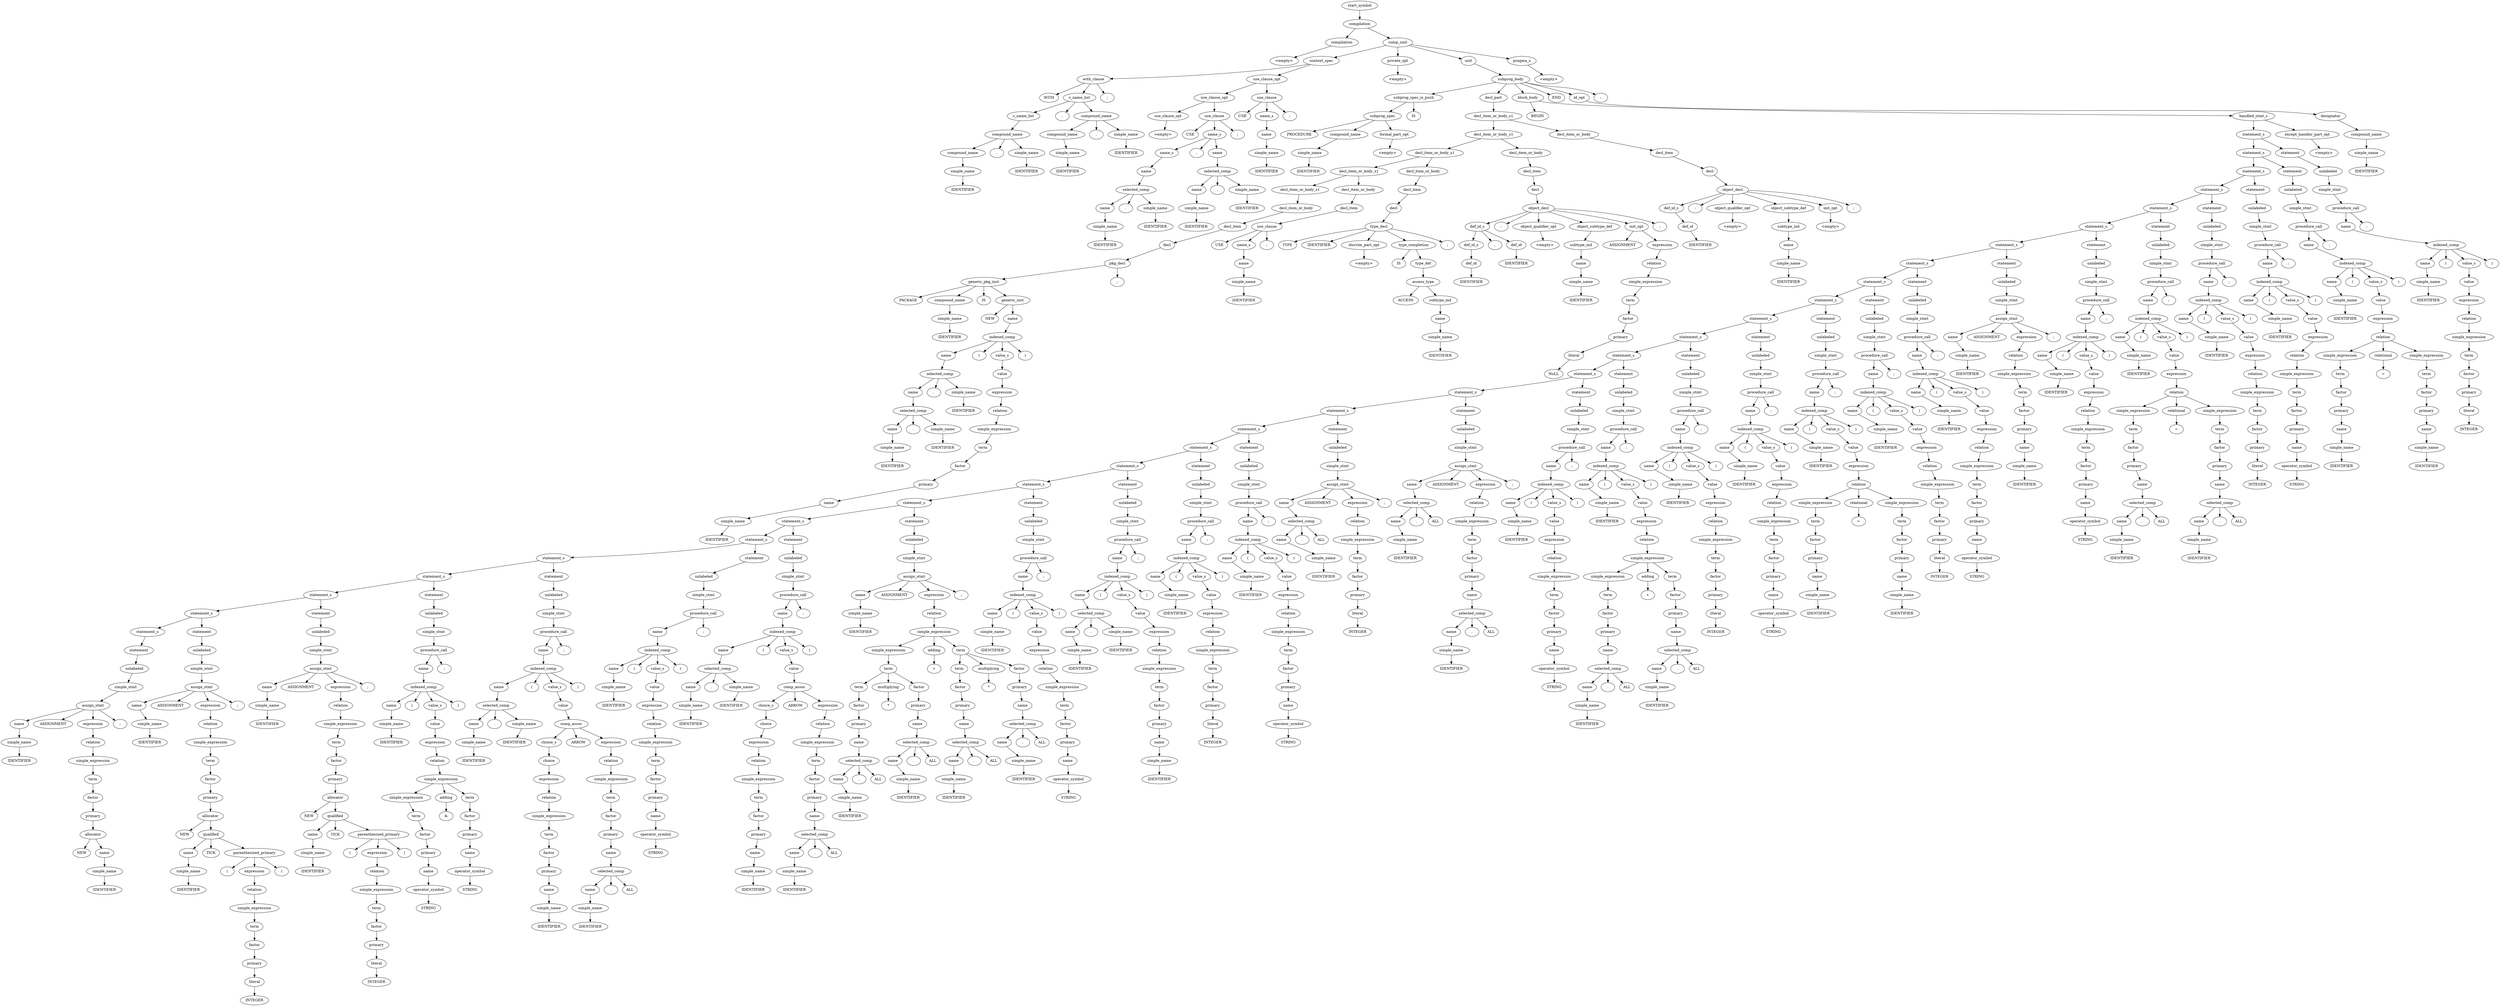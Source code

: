 digraph Parse_tree {
	start_symbol0[ label ="start_symbol"];
	compilation0[ label ="compilation"];
	start_symbol0->compilation0;
	compilation0[ label ="compilation"];
	compilation1[ label ="compilation"];
	compilation0->compilation1;
	comp_unit0[ label ="comp_unit"];
	compilation0->comp_unit0;
	comp_unit0[ label ="comp_unit"];
	context_spec0[ label ="context_spec"];
	comp_unit0->context_spec0;
	private_opt0[ label ="private_opt"];
	comp_unit0->private_opt0;
	unit0[ label ="unit"];
	comp_unit0->unit0;
	pragma_s0[ label ="pragma_s"];
	comp_unit0->pragma_s0;
	pragma_s0[ label ="pragma_s"];
	empty0[ label ="<empty>"];
	pragma_s0->empty0;
	unit0[ label ="unit"];
	subprog_body0[ label ="subprog_body"];
	unit0->subprog_body0;
	subprog_body0[ label ="subprog_body"];
	subprog_spec_is_push0[ label ="subprog_spec_is_push"];
	subprog_body0->subprog_spec_is_push0;
	decl_part0[ label ="decl_part"];
	subprog_body0->decl_part0;
	block_body0[ label ="block_body"];
	subprog_body0->block_body0;
	END0[ label ="END"];
	subprog_body0->END0;
	id_opt0[ label ="id_opt"];
	subprog_body0->id_opt0;
	semi_colon0[ label =";"];
	subprog_body0->semi_colon0;
	id_opt0[ label ="id_opt"];
	designator0[ label ="designator"];
	id_opt0->designator0;
	designator0[ label ="designator"];
	compound_name0[ label ="compound_name"];
	designator0->compound_name0;
	compound_name0[ label ="compound_name"];
	simple_name0[ label ="simple_name"];
	compound_name0->simple_name0;
	simple_name0[ label ="simple_name"];
	IDENTIFIER0[ label ="IDENTIFIER"];
	simple_name0->IDENTIFIER0;
	block_body0[ label ="block_body"];
	BEGIN0[ label ="BEGIN"];
	block_body0->BEGIN0;
	handled_stmt_s0[ label ="handled_stmt_s"];
	block_body0->handled_stmt_s0;
	handled_stmt_s0[ label ="handled_stmt_s"];
	statement_s0[ label ="statement_s"];
	handled_stmt_s0->statement_s0;
	except_handler_part_opt0[ label ="except_handler_part_opt"];
	handled_stmt_s0->except_handler_part_opt0;
	except_handler_part_opt0[ label ="except_handler_part_opt"];
	empty1[ label ="<empty>"];
	except_handler_part_opt0->empty1;
	statement_s0[ label ="statement_s"];
	statement_s1[ label ="statement_s"];
	statement_s0->statement_s1;
	statement0[ label ="statement"];
	statement_s0->statement0;
	statement0[ label ="statement"];
	unlabeled0[ label ="unlabeled"];
	statement0->unlabeled0;
	unlabeled0[ label ="unlabeled"];
	simple_stmt0[ label ="simple_stmt"];
	unlabeled0->simple_stmt0;
	simple_stmt0[ label ="simple_stmt"];
	procedure_call0[ label ="procedure_call"];
	simple_stmt0->procedure_call0;
	procedure_call0[ label ="procedure_call"];
	name0[ label ="name"];
	procedure_call0->name0;
	semi_colon1[ label =";"];
	procedure_call0->semi_colon1;
	name0[ label ="name"];
	indexed_comp0[ label ="indexed_comp"];
	name0->indexed_comp0;
	indexed_comp0[ label ="indexed_comp"];
	name1[ label ="name"];
	indexed_comp0->name1;
	open_bracket0[ label ="("];
	indexed_comp0->open_bracket0;
	value_s0[ label ="value_s"];
	indexed_comp0->value_s0;
	close_bracket0[ label =")"];
	indexed_comp0->close_bracket0;
	value_s0[ label ="value_s"];
	value0[ label ="value"];
	value_s0->value0;
	value0[ label ="value"];
	expression0[ label ="expression"];
	value0->expression0;
	expression0[ label ="expression"];
	relation0[ label ="relation"];
	expression0->relation0;
	relation0[ label ="relation"];
	simple_expression0[ label ="simple_expression"];
	relation0->simple_expression0;
	simple_expression0[ label ="simple_expression"];
	term0[ label ="term"];
	simple_expression0->term0;
	term0[ label ="term"];
	factor0[ label ="factor"];
	term0->factor0;
	factor0[ label ="factor"];
	primary0[ label ="primary"];
	factor0->primary0;
	primary0[ label ="primary"];
	literal0[ label ="literal"];
	primary0->literal0;
	literal0[ label ="literal"];
	INTEGER0[ label ="INTEGER"];
	literal0->INTEGER0;
	name1[ label ="name"];
	simple_name1[ label ="simple_name"];
	name1->simple_name1;
	simple_name1[ label ="simple_name"];
	IDENTIFIER1[ label ="IDENTIFIER"];
	simple_name1->IDENTIFIER1;
	statement_s1[ label ="statement_s"];
	statement_s2[ label ="statement_s"];
	statement_s1->statement_s2;
	statement1[ label ="statement"];
	statement_s1->statement1;
	statement1[ label ="statement"];
	unlabeled1[ label ="unlabeled"];
	statement1->unlabeled1;
	unlabeled1[ label ="unlabeled"];
	simple_stmt1[ label ="simple_stmt"];
	unlabeled1->simple_stmt1;
	simple_stmt1[ label ="simple_stmt"];
	procedure_call1[ label ="procedure_call"];
	simple_stmt1->procedure_call1;
	procedure_call1[ label ="procedure_call"];
	name2[ label ="name"];
	procedure_call1->name2;
	semi_colon2[ label =";"];
	procedure_call1->semi_colon2;
	name2[ label ="name"];
	indexed_comp1[ label ="indexed_comp"];
	name2->indexed_comp1;
	indexed_comp1[ label ="indexed_comp"];
	name3[ label ="name"];
	indexed_comp1->name3;
	open_bracket1[ label ="("];
	indexed_comp1->open_bracket1;
	value_s1[ label ="value_s"];
	indexed_comp1->value_s1;
	close_bracket1[ label =")"];
	indexed_comp1->close_bracket1;
	value_s1[ label ="value_s"];
	value1[ label ="value"];
	value_s1->value1;
	value1[ label ="value"];
	expression1[ label ="expression"];
	value1->expression1;
	expression1[ label ="expression"];
	relation1[ label ="relation"];
	expression1->relation1;
	relation1[ label ="relation"];
	simple_expression1[ label ="simple_expression"];
	relation1->simple_expression1;
	relational0[ label ="relational"];
	relation1->relational0;
	simple_expression2[ label ="simple_expression"];
	relation1->simple_expression2;
	simple_expression2[ label ="simple_expression"];
	term1[ label ="term"];
	simple_expression2->term1;
	term1[ label ="term"];
	factor1[ label ="factor"];
	term1->factor1;
	factor1[ label ="factor"];
	primary1[ label ="primary"];
	factor1->primary1;
	primary1[ label ="primary"];
	name4[ label ="name"];
	primary1->name4;
	name4[ label ="name"];
	simple_name2[ label ="simple_name"];
	name4->simple_name2;
	simple_name2[ label ="simple_name"];
	IDENTIFIER2[ label ="IDENTIFIER"];
	simple_name2->IDENTIFIER2;
	relational0[ label ="relational"];
	equal0[ label ="="];
	relational0->equal0;
	simple_expression1[ label ="simple_expression"];
	term2[ label ="term"];
	simple_expression1->term2;
	term2[ label ="term"];
	factor2[ label ="factor"];
	term2->factor2;
	factor2[ label ="factor"];
	primary2[ label ="primary"];
	factor2->primary2;
	primary2[ label ="primary"];
	name5[ label ="name"];
	primary2->name5;
	name5[ label ="name"];
	simple_name3[ label ="simple_name"];
	name5->simple_name3;
	simple_name3[ label ="simple_name"];
	IDENTIFIER3[ label ="IDENTIFIER"];
	simple_name3->IDENTIFIER3;
	name3[ label ="name"];
	simple_name4[ label ="simple_name"];
	name3->simple_name4;
	simple_name4[ label ="simple_name"];
	IDENTIFIER4[ label ="IDENTIFIER"];
	simple_name4->IDENTIFIER4;
	statement_s2[ label ="statement_s"];
	statement_s3[ label ="statement_s"];
	statement_s2->statement_s3;
	statement2[ label ="statement"];
	statement_s2->statement2;
	statement2[ label ="statement"];
	unlabeled2[ label ="unlabeled"];
	statement2->unlabeled2;
	unlabeled2[ label ="unlabeled"];
	simple_stmt2[ label ="simple_stmt"];
	unlabeled2->simple_stmt2;
	simple_stmt2[ label ="simple_stmt"];
	procedure_call2[ label ="procedure_call"];
	simple_stmt2->procedure_call2;
	procedure_call2[ label ="procedure_call"];
	name6[ label ="name"];
	procedure_call2->name6;
	semi_colon3[ label =";"];
	procedure_call2->semi_colon3;
	name6[ label ="name"];
	indexed_comp2[ label ="indexed_comp"];
	name6->indexed_comp2;
	indexed_comp2[ label ="indexed_comp"];
	name7[ label ="name"];
	indexed_comp2->name7;
	open_bracket2[ label ="("];
	indexed_comp2->open_bracket2;
	value_s2[ label ="value_s"];
	indexed_comp2->value_s2;
	close_bracket2[ label =")"];
	indexed_comp2->close_bracket2;
	value_s2[ label ="value_s"];
	value2[ label ="value"];
	value_s2->value2;
	value2[ label ="value"];
	expression2[ label ="expression"];
	value2->expression2;
	expression2[ label ="expression"];
	relation2[ label ="relation"];
	expression2->relation2;
	relation2[ label ="relation"];
	simple_expression3[ label ="simple_expression"];
	relation2->simple_expression3;
	simple_expression3[ label ="simple_expression"];
	term3[ label ="term"];
	simple_expression3->term3;
	term3[ label ="term"];
	factor3[ label ="factor"];
	term3->factor3;
	factor3[ label ="factor"];
	primary3[ label ="primary"];
	factor3->primary3;
	primary3[ label ="primary"];
	name8[ label ="name"];
	primary3->name8;
	name8[ label ="name"];
	operator_symbol0[ label ="operator_symbol"];
	name8->operator_symbol0;
	operator_symbol0[ label ="operator_symbol"];
	STRING0[ label ="STRING"];
	operator_symbol0->STRING0;
	name7[ label ="name"];
	simple_name5[ label ="simple_name"];
	name7->simple_name5;
	simple_name5[ label ="simple_name"];
	IDENTIFIER5[ label ="IDENTIFIER"];
	simple_name5->IDENTIFIER5;
	statement_s3[ label ="statement_s"];
	statement_s4[ label ="statement_s"];
	statement_s3->statement_s4;
	statement3[ label ="statement"];
	statement_s3->statement3;
	statement3[ label ="statement"];
	unlabeled3[ label ="unlabeled"];
	statement3->unlabeled3;
	unlabeled3[ label ="unlabeled"];
	simple_stmt3[ label ="simple_stmt"];
	unlabeled3->simple_stmt3;
	simple_stmt3[ label ="simple_stmt"];
	procedure_call3[ label ="procedure_call"];
	simple_stmt3->procedure_call3;
	procedure_call3[ label ="procedure_call"];
	name9[ label ="name"];
	procedure_call3->name9;
	semi_colon4[ label =";"];
	procedure_call3->semi_colon4;
	name9[ label ="name"];
	indexed_comp3[ label ="indexed_comp"];
	name9->indexed_comp3;
	indexed_comp3[ label ="indexed_comp"];
	name10[ label ="name"];
	indexed_comp3->name10;
	open_bracket3[ label ="("];
	indexed_comp3->open_bracket3;
	value_s3[ label ="value_s"];
	indexed_comp3->value_s3;
	close_bracket3[ label =")"];
	indexed_comp3->close_bracket3;
	value_s3[ label ="value_s"];
	value3[ label ="value"];
	value_s3->value3;
	value3[ label ="value"];
	expression3[ label ="expression"];
	value3->expression3;
	expression3[ label ="expression"];
	relation3[ label ="relation"];
	expression3->relation3;
	relation3[ label ="relation"];
	simple_expression4[ label ="simple_expression"];
	relation3->simple_expression4;
	simple_expression4[ label ="simple_expression"];
	term4[ label ="term"];
	simple_expression4->term4;
	term4[ label ="term"];
	factor4[ label ="factor"];
	term4->factor4;
	factor4[ label ="factor"];
	primary4[ label ="primary"];
	factor4->primary4;
	primary4[ label ="primary"];
	literal1[ label ="literal"];
	primary4->literal1;
	literal1[ label ="literal"];
	INTEGER1[ label ="INTEGER"];
	literal1->INTEGER1;
	name10[ label ="name"];
	simple_name6[ label ="simple_name"];
	name10->simple_name6;
	simple_name6[ label ="simple_name"];
	IDENTIFIER6[ label ="IDENTIFIER"];
	simple_name6->IDENTIFIER6;
	statement_s4[ label ="statement_s"];
	statement_s5[ label ="statement_s"];
	statement_s4->statement_s5;
	statement4[ label ="statement"];
	statement_s4->statement4;
	statement4[ label ="statement"];
	unlabeled4[ label ="unlabeled"];
	statement4->unlabeled4;
	unlabeled4[ label ="unlabeled"];
	simple_stmt4[ label ="simple_stmt"];
	unlabeled4->simple_stmt4;
	simple_stmt4[ label ="simple_stmt"];
	procedure_call4[ label ="procedure_call"];
	simple_stmt4->procedure_call4;
	procedure_call4[ label ="procedure_call"];
	name11[ label ="name"];
	procedure_call4->name11;
	semi_colon5[ label =";"];
	procedure_call4->semi_colon5;
	name11[ label ="name"];
	indexed_comp4[ label ="indexed_comp"];
	name11->indexed_comp4;
	indexed_comp4[ label ="indexed_comp"];
	name12[ label ="name"];
	indexed_comp4->name12;
	open_bracket4[ label ="("];
	indexed_comp4->open_bracket4;
	value_s4[ label ="value_s"];
	indexed_comp4->value_s4;
	close_bracket4[ label =")"];
	indexed_comp4->close_bracket4;
	value_s4[ label ="value_s"];
	value4[ label ="value"];
	value_s4->value4;
	value4[ label ="value"];
	expression4[ label ="expression"];
	value4->expression4;
	expression4[ label ="expression"];
	relation4[ label ="relation"];
	expression4->relation4;
	relation4[ label ="relation"];
	simple_expression5[ label ="simple_expression"];
	relation4->simple_expression5;
	relational1[ label ="relational"];
	relation4->relational1;
	simple_expression6[ label ="simple_expression"];
	relation4->simple_expression6;
	simple_expression6[ label ="simple_expression"];
	term5[ label ="term"];
	simple_expression6->term5;
	term5[ label ="term"];
	factor5[ label ="factor"];
	term5->factor5;
	factor5[ label ="factor"];
	primary5[ label ="primary"];
	factor5->primary5;
	primary5[ label ="primary"];
	name13[ label ="name"];
	primary5->name13;
	name13[ label ="name"];
	selected_comp0[ label ="selected_comp"];
	name13->selected_comp0;
	selected_comp0[ label ="selected_comp"];
	name14[ label ="name"];
	selected_comp0->name14;
	dot0[ label ="."];
	selected_comp0->dot0;
	ALL0[ label ="ALL"];
	selected_comp0->ALL0;
	name14[ label ="name"];
	simple_name7[ label ="simple_name"];
	name14->simple_name7;
	simple_name7[ label ="simple_name"];
	IDENTIFIER7[ label ="IDENTIFIER"];
	simple_name7->IDENTIFIER7;
	relational1[ label ="relational"];
	equal1[ label ="="];
	relational1->equal1;
	simple_expression5[ label ="simple_expression"];
	term6[ label ="term"];
	simple_expression5->term6;
	term6[ label ="term"];
	factor6[ label ="factor"];
	term6->factor6;
	factor6[ label ="factor"];
	primary6[ label ="primary"];
	factor6->primary6;
	primary6[ label ="primary"];
	name15[ label ="name"];
	primary6->name15;
	name15[ label ="name"];
	selected_comp1[ label ="selected_comp"];
	name15->selected_comp1;
	selected_comp1[ label ="selected_comp"];
	name16[ label ="name"];
	selected_comp1->name16;
	dot1[ label ="."];
	selected_comp1->dot1;
	ALL1[ label ="ALL"];
	selected_comp1->ALL1;
	name16[ label ="name"];
	simple_name8[ label ="simple_name"];
	name16->simple_name8;
	simple_name8[ label ="simple_name"];
	IDENTIFIER8[ label ="IDENTIFIER"];
	simple_name8->IDENTIFIER8;
	name12[ label ="name"];
	simple_name9[ label ="simple_name"];
	name12->simple_name9;
	simple_name9[ label ="simple_name"];
	IDENTIFIER9[ label ="IDENTIFIER"];
	simple_name9->IDENTIFIER9;
	statement_s5[ label ="statement_s"];
	statement_s6[ label ="statement_s"];
	statement_s5->statement_s6;
	statement5[ label ="statement"];
	statement_s5->statement5;
	statement5[ label ="statement"];
	unlabeled5[ label ="unlabeled"];
	statement5->unlabeled5;
	unlabeled5[ label ="unlabeled"];
	simple_stmt5[ label ="simple_stmt"];
	unlabeled5->simple_stmt5;
	simple_stmt5[ label ="simple_stmt"];
	procedure_call5[ label ="procedure_call"];
	simple_stmt5->procedure_call5;
	procedure_call5[ label ="procedure_call"];
	name17[ label ="name"];
	procedure_call5->name17;
	semi_colon6[ label =";"];
	procedure_call5->semi_colon6;
	name17[ label ="name"];
	indexed_comp5[ label ="indexed_comp"];
	name17->indexed_comp5;
	indexed_comp5[ label ="indexed_comp"];
	name18[ label ="name"];
	indexed_comp5->name18;
	open_bracket5[ label ="("];
	indexed_comp5->open_bracket5;
	value_s5[ label ="value_s"];
	indexed_comp5->value_s5;
	close_bracket5[ label =")"];
	indexed_comp5->close_bracket5;
	value_s5[ label ="value_s"];
	value5[ label ="value"];
	value_s5->value5;
	value5[ label ="value"];
	expression5[ label ="expression"];
	value5->expression5;
	expression5[ label ="expression"];
	relation5[ label ="relation"];
	expression5->relation5;
	relation5[ label ="relation"];
	simple_expression7[ label ="simple_expression"];
	relation5->simple_expression7;
	simple_expression7[ label ="simple_expression"];
	term7[ label ="term"];
	simple_expression7->term7;
	term7[ label ="term"];
	factor7[ label ="factor"];
	term7->factor7;
	factor7[ label ="factor"];
	primary7[ label ="primary"];
	factor7->primary7;
	primary7[ label ="primary"];
	name19[ label ="name"];
	primary7->name19;
	name19[ label ="name"];
	operator_symbol1[ label ="operator_symbol"];
	name19->operator_symbol1;
	operator_symbol1[ label ="operator_symbol"];
	STRING1[ label ="STRING"];
	operator_symbol1->STRING1;
	name18[ label ="name"];
	simple_name10[ label ="simple_name"];
	name18->simple_name10;
	simple_name10[ label ="simple_name"];
	IDENTIFIER10[ label ="IDENTIFIER"];
	simple_name10->IDENTIFIER10;
	statement_s6[ label ="statement_s"];
	statement_s7[ label ="statement_s"];
	statement_s6->statement_s7;
	statement6[ label ="statement"];
	statement_s6->statement6;
	statement6[ label ="statement"];
	unlabeled6[ label ="unlabeled"];
	statement6->unlabeled6;
	unlabeled6[ label ="unlabeled"];
	simple_stmt6[ label ="simple_stmt"];
	unlabeled6->simple_stmt6;
	simple_stmt6[ label ="simple_stmt"];
	assign_stmt0[ label ="assign_stmt"];
	simple_stmt6->assign_stmt0;
	assign_stmt0[ label ="assign_stmt"];
	name20[ label ="name"];
	assign_stmt0->name20;
	ASSIGNMENT0[ label ="ASSIGNMENT"];
	assign_stmt0->ASSIGNMENT0;
	expression6[ label ="expression"];
	assign_stmt0->expression6;
	semi_colon7[ label =";"];
	assign_stmt0->semi_colon7;
	expression6[ label ="expression"];
	relation6[ label ="relation"];
	expression6->relation6;
	relation6[ label ="relation"];
	simple_expression8[ label ="simple_expression"];
	relation6->simple_expression8;
	simple_expression8[ label ="simple_expression"];
	term8[ label ="term"];
	simple_expression8->term8;
	term8[ label ="term"];
	factor8[ label ="factor"];
	term8->factor8;
	factor8[ label ="factor"];
	primary8[ label ="primary"];
	factor8->primary8;
	primary8[ label ="primary"];
	name21[ label ="name"];
	primary8->name21;
	name21[ label ="name"];
	simple_name11[ label ="simple_name"];
	name21->simple_name11;
	simple_name11[ label ="simple_name"];
	IDENTIFIER11[ label ="IDENTIFIER"];
	simple_name11->IDENTIFIER11;
	name20[ label ="name"];
	simple_name12[ label ="simple_name"];
	name20->simple_name12;
	simple_name12[ label ="simple_name"];
	IDENTIFIER12[ label ="IDENTIFIER"];
	simple_name12->IDENTIFIER12;
	statement_s7[ label ="statement_s"];
	statement_s8[ label ="statement_s"];
	statement_s7->statement_s8;
	statement7[ label ="statement"];
	statement_s7->statement7;
	statement7[ label ="statement"];
	unlabeled7[ label ="unlabeled"];
	statement7->unlabeled7;
	unlabeled7[ label ="unlabeled"];
	simple_stmt7[ label ="simple_stmt"];
	unlabeled7->simple_stmt7;
	simple_stmt7[ label ="simple_stmt"];
	procedure_call6[ label ="procedure_call"];
	simple_stmt7->procedure_call6;
	procedure_call6[ label ="procedure_call"];
	name22[ label ="name"];
	procedure_call6->name22;
	semi_colon8[ label =";"];
	procedure_call6->semi_colon8;
	name22[ label ="name"];
	indexed_comp6[ label ="indexed_comp"];
	name22->indexed_comp6;
	indexed_comp6[ label ="indexed_comp"];
	name23[ label ="name"];
	indexed_comp6->name23;
	open_bracket6[ label ="("];
	indexed_comp6->open_bracket6;
	value_s6[ label ="value_s"];
	indexed_comp6->value_s6;
	close_bracket6[ label =")"];
	indexed_comp6->close_bracket6;
	value_s6[ label ="value_s"];
	value6[ label ="value"];
	value_s6->value6;
	value6[ label ="value"];
	expression7[ label ="expression"];
	value6->expression7;
	expression7[ label ="expression"];
	relation7[ label ="relation"];
	expression7->relation7;
	relation7[ label ="relation"];
	simple_expression9[ label ="simple_expression"];
	relation7->simple_expression9;
	simple_expression9[ label ="simple_expression"];
	term9[ label ="term"];
	simple_expression9->term9;
	term9[ label ="term"];
	factor9[ label ="factor"];
	term9->factor9;
	factor9[ label ="factor"];
	primary9[ label ="primary"];
	factor9->primary9;
	primary9[ label ="primary"];
	name24[ label ="name"];
	primary9->name24;
	name24[ label ="name"];
	operator_symbol2[ label ="operator_symbol"];
	name24->operator_symbol2;
	operator_symbol2[ label ="operator_symbol"];
	STRING2[ label ="STRING"];
	operator_symbol2->STRING2;
	name23[ label ="name"];
	simple_name13[ label ="simple_name"];
	name23->simple_name13;
	simple_name13[ label ="simple_name"];
	IDENTIFIER13[ label ="IDENTIFIER"];
	simple_name13->IDENTIFIER13;
	statement_s8[ label ="statement_s"];
	statement_s9[ label ="statement_s"];
	statement_s8->statement_s9;
	statement8[ label ="statement"];
	statement_s8->statement8;
	statement8[ label ="statement"];
	unlabeled8[ label ="unlabeled"];
	statement8->unlabeled8;
	unlabeled8[ label ="unlabeled"];
	simple_stmt8[ label ="simple_stmt"];
	unlabeled8->simple_stmt8;
	simple_stmt8[ label ="simple_stmt"];
	procedure_call7[ label ="procedure_call"];
	simple_stmt8->procedure_call7;
	procedure_call7[ label ="procedure_call"];
	name25[ label ="name"];
	procedure_call7->name25;
	semi_colon9[ label =";"];
	procedure_call7->semi_colon9;
	name25[ label ="name"];
	indexed_comp7[ label ="indexed_comp"];
	name25->indexed_comp7;
	indexed_comp7[ label ="indexed_comp"];
	name26[ label ="name"];
	indexed_comp7->name26;
	open_bracket7[ label ="("];
	indexed_comp7->open_bracket7;
	value_s7[ label ="value_s"];
	indexed_comp7->value_s7;
	close_bracket7[ label =")"];
	indexed_comp7->close_bracket7;
	value_s7[ label ="value_s"];
	value7[ label ="value"];
	value_s7->value7;
	value7[ label ="value"];
	expression8[ label ="expression"];
	value7->expression8;
	expression8[ label ="expression"];
	relation8[ label ="relation"];
	expression8->relation8;
	relation8[ label ="relation"];
	simple_expression10[ label ="simple_expression"];
	relation8->simple_expression10;
	simple_expression10[ label ="simple_expression"];
	term10[ label ="term"];
	simple_expression10->term10;
	term10[ label ="term"];
	factor10[ label ="factor"];
	term10->factor10;
	factor10[ label ="factor"];
	primary10[ label ="primary"];
	factor10->primary10;
	primary10[ label ="primary"];
	literal2[ label ="literal"];
	primary10->literal2;
	literal2[ label ="literal"];
	INTEGER2[ label ="INTEGER"];
	literal2->INTEGER2;
	name26[ label ="name"];
	simple_name14[ label ="simple_name"];
	name26->simple_name14;
	simple_name14[ label ="simple_name"];
	IDENTIFIER14[ label ="IDENTIFIER"];
	simple_name14->IDENTIFIER14;
	statement_s9[ label ="statement_s"];
	statement_s10[ label ="statement_s"];
	statement_s9->statement_s10;
	statement9[ label ="statement"];
	statement_s9->statement9;
	statement9[ label ="statement"];
	unlabeled9[ label ="unlabeled"];
	statement9->unlabeled9;
	unlabeled9[ label ="unlabeled"];
	simple_stmt9[ label ="simple_stmt"];
	unlabeled9->simple_stmt9;
	simple_stmt9[ label ="simple_stmt"];
	procedure_call8[ label ="procedure_call"];
	simple_stmt9->procedure_call8;
	procedure_call8[ label ="procedure_call"];
	name27[ label ="name"];
	procedure_call8->name27;
	semi_colon10[ label =";"];
	procedure_call8->semi_colon10;
	name27[ label ="name"];
	indexed_comp8[ label ="indexed_comp"];
	name27->indexed_comp8;
	indexed_comp8[ label ="indexed_comp"];
	name28[ label ="name"];
	indexed_comp8->name28;
	open_bracket8[ label ="("];
	indexed_comp8->open_bracket8;
	value_s8[ label ="value_s"];
	indexed_comp8->value_s8;
	close_bracket8[ label =")"];
	indexed_comp8->close_bracket8;
	value_s8[ label ="value_s"];
	value8[ label ="value"];
	value_s8->value8;
	value8[ label ="value"];
	expression9[ label ="expression"];
	value8->expression9;
	expression9[ label ="expression"];
	relation9[ label ="relation"];
	expression9->relation9;
	relation9[ label ="relation"];
	simple_expression11[ label ="simple_expression"];
	relation9->simple_expression11;
	relational2[ label ="relational"];
	relation9->relational2;
	simple_expression12[ label ="simple_expression"];
	relation9->simple_expression12;
	simple_expression12[ label ="simple_expression"];
	term11[ label ="term"];
	simple_expression12->term11;
	term11[ label ="term"];
	factor11[ label ="factor"];
	term11->factor11;
	factor11[ label ="factor"];
	primary11[ label ="primary"];
	factor11->primary11;
	primary11[ label ="primary"];
	name29[ label ="name"];
	primary11->name29;
	name29[ label ="name"];
	simple_name15[ label ="simple_name"];
	name29->simple_name15;
	simple_name15[ label ="simple_name"];
	IDENTIFIER15[ label ="IDENTIFIER"];
	simple_name15->IDENTIFIER15;
	relational2[ label ="relational"];
	equal2[ label ="="];
	relational2->equal2;
	simple_expression11[ label ="simple_expression"];
	term12[ label ="term"];
	simple_expression11->term12;
	term12[ label ="term"];
	factor12[ label ="factor"];
	term12->factor12;
	factor12[ label ="factor"];
	primary12[ label ="primary"];
	factor12->primary12;
	primary12[ label ="primary"];
	name30[ label ="name"];
	primary12->name30;
	name30[ label ="name"];
	simple_name16[ label ="simple_name"];
	name30->simple_name16;
	simple_name16[ label ="simple_name"];
	IDENTIFIER16[ label ="IDENTIFIER"];
	simple_name16->IDENTIFIER16;
	name28[ label ="name"];
	simple_name17[ label ="simple_name"];
	name28->simple_name17;
	simple_name17[ label ="simple_name"];
	IDENTIFIER17[ label ="IDENTIFIER"];
	simple_name17->IDENTIFIER17;
	statement_s10[ label ="statement_s"];
	statement_s11[ label ="statement_s"];
	statement_s10->statement_s11;
	statement10[ label ="statement"];
	statement_s10->statement10;
	statement10[ label ="statement"];
	unlabeled10[ label ="unlabeled"];
	statement10->unlabeled10;
	unlabeled10[ label ="unlabeled"];
	simple_stmt10[ label ="simple_stmt"];
	unlabeled10->simple_stmt10;
	simple_stmt10[ label ="simple_stmt"];
	procedure_call9[ label ="procedure_call"];
	simple_stmt10->procedure_call9;
	procedure_call9[ label ="procedure_call"];
	name31[ label ="name"];
	procedure_call9->name31;
	semi_colon11[ label =";"];
	procedure_call9->semi_colon11;
	name31[ label ="name"];
	indexed_comp9[ label ="indexed_comp"];
	name31->indexed_comp9;
	indexed_comp9[ label ="indexed_comp"];
	name32[ label ="name"];
	indexed_comp9->name32;
	open_bracket9[ label ="("];
	indexed_comp9->open_bracket9;
	value_s9[ label ="value_s"];
	indexed_comp9->value_s9;
	close_bracket9[ label =")"];
	indexed_comp9->close_bracket9;
	value_s9[ label ="value_s"];
	value9[ label ="value"];
	value_s9->value9;
	value9[ label ="value"];
	expression10[ label ="expression"];
	value9->expression10;
	expression10[ label ="expression"];
	relation10[ label ="relation"];
	expression10->relation10;
	relation10[ label ="relation"];
	simple_expression13[ label ="simple_expression"];
	relation10->simple_expression13;
	simple_expression13[ label ="simple_expression"];
	term13[ label ="term"];
	simple_expression13->term13;
	term13[ label ="term"];
	factor13[ label ="factor"];
	term13->factor13;
	factor13[ label ="factor"];
	primary13[ label ="primary"];
	factor13->primary13;
	primary13[ label ="primary"];
	name33[ label ="name"];
	primary13->name33;
	name33[ label ="name"];
	operator_symbol3[ label ="operator_symbol"];
	name33->operator_symbol3;
	operator_symbol3[ label ="operator_symbol"];
	STRING3[ label ="STRING"];
	operator_symbol3->STRING3;
	name32[ label ="name"];
	simple_name18[ label ="simple_name"];
	name32->simple_name18;
	simple_name18[ label ="simple_name"];
	IDENTIFIER18[ label ="IDENTIFIER"];
	simple_name18->IDENTIFIER18;
	statement_s11[ label ="statement_s"];
	statement_s12[ label ="statement_s"];
	statement_s11->statement_s12;
	statement11[ label ="statement"];
	statement_s11->statement11;
	statement11[ label ="statement"];
	unlabeled11[ label ="unlabeled"];
	statement11->unlabeled11;
	unlabeled11[ label ="unlabeled"];
	simple_stmt11[ label ="simple_stmt"];
	unlabeled11->simple_stmt11;
	simple_stmt11[ label ="simple_stmt"];
	procedure_call10[ label ="procedure_call"];
	simple_stmt11->procedure_call10;
	procedure_call10[ label ="procedure_call"];
	name34[ label ="name"];
	procedure_call10->name34;
	semi_colon12[ label =";"];
	procedure_call10->semi_colon12;
	name34[ label ="name"];
	indexed_comp10[ label ="indexed_comp"];
	name34->indexed_comp10;
	indexed_comp10[ label ="indexed_comp"];
	name35[ label ="name"];
	indexed_comp10->name35;
	open_bracket10[ label ="("];
	indexed_comp10->open_bracket10;
	value_s10[ label ="value_s"];
	indexed_comp10->value_s10;
	close_bracket10[ label =")"];
	indexed_comp10->close_bracket10;
	value_s10[ label ="value_s"];
	value10[ label ="value"];
	value_s10->value10;
	value10[ label ="value"];
	expression11[ label ="expression"];
	value10->expression11;
	expression11[ label ="expression"];
	relation11[ label ="relation"];
	expression11->relation11;
	relation11[ label ="relation"];
	simple_expression14[ label ="simple_expression"];
	relation11->simple_expression14;
	simple_expression14[ label ="simple_expression"];
	term14[ label ="term"];
	simple_expression14->term14;
	term14[ label ="term"];
	factor14[ label ="factor"];
	term14->factor14;
	factor14[ label ="factor"];
	primary14[ label ="primary"];
	factor14->primary14;
	primary14[ label ="primary"];
	literal3[ label ="literal"];
	primary14->literal3;
	literal3[ label ="literal"];
	INTEGER3[ label ="INTEGER"];
	literal3->INTEGER3;
	name35[ label ="name"];
	simple_name19[ label ="simple_name"];
	name35->simple_name19;
	simple_name19[ label ="simple_name"];
	IDENTIFIER19[ label ="IDENTIFIER"];
	simple_name19->IDENTIFIER19;
	statement_s12[ label ="statement_s"];
	statement_s13[ label ="statement_s"];
	statement_s12->statement_s13;
	statement12[ label ="statement"];
	statement_s12->statement12;
	statement12[ label ="statement"];
	unlabeled12[ label ="unlabeled"];
	statement12->unlabeled12;
	unlabeled12[ label ="unlabeled"];
	simple_stmt12[ label ="simple_stmt"];
	unlabeled12->simple_stmt12;
	simple_stmt12[ label ="simple_stmt"];
	procedure_call11[ label ="procedure_call"];
	simple_stmt12->procedure_call11;
	procedure_call11[ label ="procedure_call"];
	name36[ label ="name"];
	procedure_call11->name36;
	semi_colon13[ label =";"];
	procedure_call11->semi_colon13;
	name36[ label ="name"];
	indexed_comp11[ label ="indexed_comp"];
	name36->indexed_comp11;
	indexed_comp11[ label ="indexed_comp"];
	name37[ label ="name"];
	indexed_comp11->name37;
	open_bracket11[ label ="("];
	indexed_comp11->open_bracket11;
	value_s11[ label ="value_s"];
	indexed_comp11->value_s11;
	close_bracket11[ label =")"];
	indexed_comp11->close_bracket11;
	value_s11[ label ="value_s"];
	value11[ label ="value"];
	value_s11->value11;
	value11[ label ="value"];
	expression12[ label ="expression"];
	value11->expression12;
	expression12[ label ="expression"];
	relation12[ label ="relation"];
	expression12->relation12;
	relation12[ label ="relation"];
	simple_expression15[ label ="simple_expression"];
	relation12->simple_expression15;
	simple_expression15[ label ="simple_expression"];
	simple_expression16[ label ="simple_expression"];
	simple_expression15->simple_expression16;
	adding0[ label ="adding"];
	simple_expression15->adding0;
	term15[ label ="term"];
	simple_expression15->term15;
	term15[ label ="term"];
	factor15[ label ="factor"];
	term15->factor15;
	factor15[ label ="factor"];
	primary15[ label ="primary"];
	factor15->primary15;
	primary15[ label ="primary"];
	name38[ label ="name"];
	primary15->name38;
	name38[ label ="name"];
	selected_comp2[ label ="selected_comp"];
	name38->selected_comp2;
	selected_comp2[ label ="selected_comp"];
	name39[ label ="name"];
	selected_comp2->name39;
	dot2[ label ="."];
	selected_comp2->dot2;
	ALL2[ label ="ALL"];
	selected_comp2->ALL2;
	name39[ label ="name"];
	simple_name20[ label ="simple_name"];
	name39->simple_name20;
	simple_name20[ label ="simple_name"];
	IDENTIFIER20[ label ="IDENTIFIER"];
	simple_name20->IDENTIFIER20;
	adding0[ label ="adding"];
	plus0[ label ="+"];
	adding0->plus0;
	simple_expression16[ label ="simple_expression"];
	term16[ label ="term"];
	simple_expression16->term16;
	term16[ label ="term"];
	factor16[ label ="factor"];
	term16->factor16;
	factor16[ label ="factor"];
	primary16[ label ="primary"];
	factor16->primary16;
	primary16[ label ="primary"];
	name40[ label ="name"];
	primary16->name40;
	name40[ label ="name"];
	selected_comp3[ label ="selected_comp"];
	name40->selected_comp3;
	selected_comp3[ label ="selected_comp"];
	name41[ label ="name"];
	selected_comp3->name41;
	dot3[ label ="."];
	selected_comp3->dot3;
	ALL3[ label ="ALL"];
	selected_comp3->ALL3;
	name41[ label ="name"];
	simple_name21[ label ="simple_name"];
	name41->simple_name21;
	simple_name21[ label ="simple_name"];
	IDENTIFIER21[ label ="IDENTIFIER"];
	simple_name21->IDENTIFIER21;
	name37[ label ="name"];
	simple_name22[ label ="simple_name"];
	name37->simple_name22;
	simple_name22[ label ="simple_name"];
	IDENTIFIER22[ label ="IDENTIFIER"];
	simple_name22->IDENTIFIER22;
	statement_s13[ label ="statement_s"];
	statement_s14[ label ="statement_s"];
	statement_s13->statement_s14;
	statement13[ label ="statement"];
	statement_s13->statement13;
	statement13[ label ="statement"];
	unlabeled13[ label ="unlabeled"];
	statement13->unlabeled13;
	unlabeled13[ label ="unlabeled"];
	simple_stmt13[ label ="simple_stmt"];
	unlabeled13->simple_stmt13;
	simple_stmt13[ label ="simple_stmt"];
	procedure_call12[ label ="procedure_call"];
	simple_stmt13->procedure_call12;
	procedure_call12[ label ="procedure_call"];
	name42[ label ="name"];
	procedure_call12->name42;
	semi_colon14[ label =";"];
	procedure_call12->semi_colon14;
	name42[ label ="name"];
	indexed_comp12[ label ="indexed_comp"];
	name42->indexed_comp12;
	indexed_comp12[ label ="indexed_comp"];
	name43[ label ="name"];
	indexed_comp12->name43;
	open_bracket12[ label ="("];
	indexed_comp12->open_bracket12;
	value_s12[ label ="value_s"];
	indexed_comp12->value_s12;
	close_bracket12[ label =")"];
	indexed_comp12->close_bracket12;
	value_s12[ label ="value_s"];
	value12[ label ="value"];
	value_s12->value12;
	value12[ label ="value"];
	expression13[ label ="expression"];
	value12->expression13;
	expression13[ label ="expression"];
	relation13[ label ="relation"];
	expression13->relation13;
	relation13[ label ="relation"];
	simple_expression17[ label ="simple_expression"];
	relation13->simple_expression17;
	simple_expression17[ label ="simple_expression"];
	term17[ label ="term"];
	simple_expression17->term17;
	term17[ label ="term"];
	factor17[ label ="factor"];
	term17->factor17;
	factor17[ label ="factor"];
	primary17[ label ="primary"];
	factor17->primary17;
	primary17[ label ="primary"];
	name44[ label ="name"];
	primary17->name44;
	name44[ label ="name"];
	operator_symbol4[ label ="operator_symbol"];
	name44->operator_symbol4;
	operator_symbol4[ label ="operator_symbol"];
	STRING4[ label ="STRING"];
	operator_symbol4->STRING4;
	name43[ label ="name"];
	simple_name23[ label ="simple_name"];
	name43->simple_name23;
	simple_name23[ label ="simple_name"];
	IDENTIFIER23[ label ="IDENTIFIER"];
	simple_name23->IDENTIFIER23;
	statement_s14[ label ="statement_s"];
	statement_s15[ label ="statement_s"];
	statement_s14->statement_s15;
	statement14[ label ="statement"];
	statement_s14->statement14;
	statement14[ label ="statement"];
	unlabeled14[ label ="unlabeled"];
	statement14->unlabeled14;
	unlabeled14[ label ="unlabeled"];
	simple_stmt14[ label ="simple_stmt"];
	unlabeled14->simple_stmt14;
	simple_stmt14[ label ="simple_stmt"];
	assign_stmt1[ label ="assign_stmt"];
	simple_stmt14->assign_stmt1;
	assign_stmt1[ label ="assign_stmt"];
	name45[ label ="name"];
	assign_stmt1->name45;
	ASSIGNMENT1[ label ="ASSIGNMENT"];
	assign_stmt1->ASSIGNMENT1;
	expression14[ label ="expression"];
	assign_stmt1->expression14;
	semi_colon15[ label =";"];
	assign_stmt1->semi_colon15;
	expression14[ label ="expression"];
	relation14[ label ="relation"];
	expression14->relation14;
	relation14[ label ="relation"];
	simple_expression18[ label ="simple_expression"];
	relation14->simple_expression18;
	simple_expression18[ label ="simple_expression"];
	term18[ label ="term"];
	simple_expression18->term18;
	term18[ label ="term"];
	factor18[ label ="factor"];
	term18->factor18;
	factor18[ label ="factor"];
	primary18[ label ="primary"];
	factor18->primary18;
	primary18[ label ="primary"];
	name46[ label ="name"];
	primary18->name46;
	name46[ label ="name"];
	selected_comp4[ label ="selected_comp"];
	name46->selected_comp4;
	selected_comp4[ label ="selected_comp"];
	name47[ label ="name"];
	selected_comp4->name47;
	dot4[ label ="."];
	selected_comp4->dot4;
	ALL4[ label ="ALL"];
	selected_comp4->ALL4;
	name47[ label ="name"];
	simple_name24[ label ="simple_name"];
	name47->simple_name24;
	simple_name24[ label ="simple_name"];
	IDENTIFIER24[ label ="IDENTIFIER"];
	simple_name24->IDENTIFIER24;
	name45[ label ="name"];
	selected_comp5[ label ="selected_comp"];
	name45->selected_comp5;
	selected_comp5[ label ="selected_comp"];
	name48[ label ="name"];
	selected_comp5->name48;
	dot5[ label ="."];
	selected_comp5->dot5;
	ALL5[ label ="ALL"];
	selected_comp5->ALL5;
	name48[ label ="name"];
	simple_name25[ label ="simple_name"];
	name48->simple_name25;
	simple_name25[ label ="simple_name"];
	IDENTIFIER25[ label ="IDENTIFIER"];
	simple_name25->IDENTIFIER25;
	statement_s15[ label ="statement_s"];
	statement_s16[ label ="statement_s"];
	statement_s15->statement_s16;
	statement15[ label ="statement"];
	statement_s15->statement15;
	statement15[ label ="statement"];
	unlabeled15[ label ="unlabeled"];
	statement15->unlabeled15;
	unlabeled15[ label ="unlabeled"];
	simple_stmt15[ label ="simple_stmt"];
	unlabeled15->simple_stmt15;
	simple_stmt15[ label ="simple_stmt"];
	assign_stmt2[ label ="assign_stmt"];
	simple_stmt15->assign_stmt2;
	assign_stmt2[ label ="assign_stmt"];
	name49[ label ="name"];
	assign_stmt2->name49;
	ASSIGNMENT2[ label ="ASSIGNMENT"];
	assign_stmt2->ASSIGNMENT2;
	expression15[ label ="expression"];
	assign_stmt2->expression15;
	semi_colon16[ label =";"];
	assign_stmt2->semi_colon16;
	expression15[ label ="expression"];
	relation15[ label ="relation"];
	expression15->relation15;
	relation15[ label ="relation"];
	simple_expression19[ label ="simple_expression"];
	relation15->simple_expression19;
	simple_expression19[ label ="simple_expression"];
	term19[ label ="term"];
	simple_expression19->term19;
	term19[ label ="term"];
	factor19[ label ="factor"];
	term19->factor19;
	factor19[ label ="factor"];
	primary19[ label ="primary"];
	factor19->primary19;
	primary19[ label ="primary"];
	literal4[ label ="literal"];
	primary19->literal4;
	literal4[ label ="literal"];
	INTEGER4[ label ="INTEGER"];
	literal4->INTEGER4;
	name49[ label ="name"];
	selected_comp6[ label ="selected_comp"];
	name49->selected_comp6;
	selected_comp6[ label ="selected_comp"];
	name50[ label ="name"];
	selected_comp6->name50;
	dot6[ label ="."];
	selected_comp6->dot6;
	ALL6[ label ="ALL"];
	selected_comp6->ALL6;
	name50[ label ="name"];
	simple_name26[ label ="simple_name"];
	name50->simple_name26;
	simple_name26[ label ="simple_name"];
	IDENTIFIER26[ label ="IDENTIFIER"];
	simple_name26->IDENTIFIER26;
	statement_s16[ label ="statement_s"];
	statement_s17[ label ="statement_s"];
	statement_s16->statement_s17;
	statement16[ label ="statement"];
	statement_s16->statement16;
	statement16[ label ="statement"];
	unlabeled16[ label ="unlabeled"];
	statement16->unlabeled16;
	unlabeled16[ label ="unlabeled"];
	simple_stmt16[ label ="simple_stmt"];
	unlabeled16->simple_stmt16;
	simple_stmt16[ label ="simple_stmt"];
	procedure_call13[ label ="procedure_call"];
	simple_stmt16->procedure_call13;
	procedure_call13[ label ="procedure_call"];
	name51[ label ="name"];
	procedure_call13->name51;
	semi_colon17[ label =";"];
	procedure_call13->semi_colon17;
	name51[ label ="name"];
	indexed_comp13[ label ="indexed_comp"];
	name51->indexed_comp13;
	indexed_comp13[ label ="indexed_comp"];
	name52[ label ="name"];
	indexed_comp13->name52;
	open_bracket13[ label ="("];
	indexed_comp13->open_bracket13;
	value_s13[ label ="value_s"];
	indexed_comp13->value_s13;
	close_bracket13[ label =")"];
	indexed_comp13->close_bracket13;
	value_s13[ label ="value_s"];
	value13[ label ="value"];
	value_s13->value13;
	value13[ label ="value"];
	expression16[ label ="expression"];
	value13->expression16;
	expression16[ label ="expression"];
	relation16[ label ="relation"];
	expression16->relation16;
	relation16[ label ="relation"];
	simple_expression20[ label ="simple_expression"];
	relation16->simple_expression20;
	simple_expression20[ label ="simple_expression"];
	term20[ label ="term"];
	simple_expression20->term20;
	term20[ label ="term"];
	factor20[ label ="factor"];
	term20->factor20;
	factor20[ label ="factor"];
	primary20[ label ="primary"];
	factor20->primary20;
	primary20[ label ="primary"];
	name53[ label ="name"];
	primary20->name53;
	name53[ label ="name"];
	operator_symbol5[ label ="operator_symbol"];
	name53->operator_symbol5;
	operator_symbol5[ label ="operator_symbol"];
	STRING5[ label ="STRING"];
	operator_symbol5->STRING5;
	name52[ label ="name"];
	simple_name27[ label ="simple_name"];
	name52->simple_name27;
	simple_name27[ label ="simple_name"];
	IDENTIFIER27[ label ="IDENTIFIER"];
	simple_name27->IDENTIFIER27;
	statement_s17[ label ="statement_s"];
	statement_s18[ label ="statement_s"];
	statement_s17->statement_s18;
	statement17[ label ="statement"];
	statement_s17->statement17;
	statement17[ label ="statement"];
	unlabeled17[ label ="unlabeled"];
	statement17->unlabeled17;
	unlabeled17[ label ="unlabeled"];
	simple_stmt17[ label ="simple_stmt"];
	unlabeled17->simple_stmt17;
	simple_stmt17[ label ="simple_stmt"];
	procedure_call14[ label ="procedure_call"];
	simple_stmt17->procedure_call14;
	procedure_call14[ label ="procedure_call"];
	name54[ label ="name"];
	procedure_call14->name54;
	semi_colon18[ label =";"];
	procedure_call14->semi_colon18;
	name54[ label ="name"];
	indexed_comp14[ label ="indexed_comp"];
	name54->indexed_comp14;
	indexed_comp14[ label ="indexed_comp"];
	name55[ label ="name"];
	indexed_comp14->name55;
	open_bracket14[ label ="("];
	indexed_comp14->open_bracket14;
	value_s14[ label ="value_s"];
	indexed_comp14->value_s14;
	close_bracket14[ label =")"];
	indexed_comp14->close_bracket14;
	value_s14[ label ="value_s"];
	value14[ label ="value"];
	value_s14->value14;
	value14[ label ="value"];
	expression17[ label ="expression"];
	value14->expression17;
	expression17[ label ="expression"];
	relation17[ label ="relation"];
	expression17->relation17;
	relation17[ label ="relation"];
	simple_expression21[ label ="simple_expression"];
	relation17->simple_expression21;
	simple_expression21[ label ="simple_expression"];
	term21[ label ="term"];
	simple_expression21->term21;
	term21[ label ="term"];
	factor21[ label ="factor"];
	term21->factor21;
	factor21[ label ="factor"];
	primary21[ label ="primary"];
	factor21->primary21;
	primary21[ label ="primary"];
	literal5[ label ="literal"];
	primary21->literal5;
	literal5[ label ="literal"];
	INTEGER5[ label ="INTEGER"];
	literal5->INTEGER5;
	name55[ label ="name"];
	simple_name28[ label ="simple_name"];
	name55->simple_name28;
	simple_name28[ label ="simple_name"];
	IDENTIFIER28[ label ="IDENTIFIER"];
	simple_name28->IDENTIFIER28;
	statement_s18[ label ="statement_s"];
	statement_s19[ label ="statement_s"];
	statement_s18->statement_s19;
	statement18[ label ="statement"];
	statement_s18->statement18;
	statement18[ label ="statement"];
	unlabeled18[ label ="unlabeled"];
	statement18->unlabeled18;
	unlabeled18[ label ="unlabeled"];
	simple_stmt18[ label ="simple_stmt"];
	unlabeled18->simple_stmt18;
	simple_stmt18[ label ="simple_stmt"];
	procedure_call15[ label ="procedure_call"];
	simple_stmt18->procedure_call15;
	procedure_call15[ label ="procedure_call"];
	name56[ label ="name"];
	procedure_call15->name56;
	semi_colon19[ label =";"];
	procedure_call15->semi_colon19;
	name56[ label ="name"];
	indexed_comp15[ label ="indexed_comp"];
	name56->indexed_comp15;
	indexed_comp15[ label ="indexed_comp"];
	name57[ label ="name"];
	indexed_comp15->name57;
	open_bracket15[ label ="("];
	indexed_comp15->open_bracket15;
	value_s15[ label ="value_s"];
	indexed_comp15->value_s15;
	close_bracket15[ label =")"];
	indexed_comp15->close_bracket15;
	value_s15[ label ="value_s"];
	value15[ label ="value"];
	value_s15->value15;
	value15[ label ="value"];
	expression18[ label ="expression"];
	value15->expression18;
	expression18[ label ="expression"];
	relation18[ label ="relation"];
	expression18->relation18;
	relation18[ label ="relation"];
	simple_expression22[ label ="simple_expression"];
	relation18->simple_expression22;
	simple_expression22[ label ="simple_expression"];
	term22[ label ="term"];
	simple_expression22->term22;
	term22[ label ="term"];
	factor22[ label ="factor"];
	term22->factor22;
	factor22[ label ="factor"];
	primary22[ label ="primary"];
	factor22->primary22;
	primary22[ label ="primary"];
	name58[ label ="name"];
	primary22->name58;
	name58[ label ="name"];
	simple_name29[ label ="simple_name"];
	name58->simple_name29;
	simple_name29[ label ="simple_name"];
	IDENTIFIER29[ label ="IDENTIFIER"];
	simple_name29->IDENTIFIER29;
	name57[ label ="name"];
	selected_comp7[ label ="selected_comp"];
	name57->selected_comp7;
	selected_comp7[ label ="selected_comp"];
	name59[ label ="name"];
	selected_comp7->name59;
	dot7[ label ="."];
	selected_comp7->dot7;
	simple_name30[ label ="simple_name"];
	selected_comp7->simple_name30;
	simple_name30[ label ="simple_name"];
	IDENTIFIER30[ label ="IDENTIFIER"];
	simple_name30->IDENTIFIER30;
	name59[ label ="name"];
	simple_name31[ label ="simple_name"];
	name59->simple_name31;
	simple_name31[ label ="simple_name"];
	IDENTIFIER31[ label ="IDENTIFIER"];
	simple_name31->IDENTIFIER31;
	statement_s19[ label ="statement_s"];
	statement_s20[ label ="statement_s"];
	statement_s19->statement_s20;
	statement19[ label ="statement"];
	statement_s19->statement19;
	statement19[ label ="statement"];
	unlabeled19[ label ="unlabeled"];
	statement19->unlabeled19;
	unlabeled19[ label ="unlabeled"];
	simple_stmt19[ label ="simple_stmt"];
	unlabeled19->simple_stmt19;
	simple_stmt19[ label ="simple_stmt"];
	procedure_call16[ label ="procedure_call"];
	simple_stmt19->procedure_call16;
	procedure_call16[ label ="procedure_call"];
	name60[ label ="name"];
	procedure_call16->name60;
	semi_colon20[ label =";"];
	procedure_call16->semi_colon20;
	name60[ label ="name"];
	indexed_comp16[ label ="indexed_comp"];
	name60->indexed_comp16;
	indexed_comp16[ label ="indexed_comp"];
	name61[ label ="name"];
	indexed_comp16->name61;
	open_bracket16[ label ="("];
	indexed_comp16->open_bracket16;
	value_s16[ label ="value_s"];
	indexed_comp16->value_s16;
	close_bracket16[ label =")"];
	indexed_comp16->close_bracket16;
	value_s16[ label ="value_s"];
	value16[ label ="value"];
	value_s16->value16;
	value16[ label ="value"];
	expression19[ label ="expression"];
	value16->expression19;
	expression19[ label ="expression"];
	relation19[ label ="relation"];
	expression19->relation19;
	relation19[ label ="relation"];
	simple_expression23[ label ="simple_expression"];
	relation19->simple_expression23;
	simple_expression23[ label ="simple_expression"];
	term23[ label ="term"];
	simple_expression23->term23;
	term23[ label ="term"];
	factor23[ label ="factor"];
	term23->factor23;
	factor23[ label ="factor"];
	primary23[ label ="primary"];
	factor23->primary23;
	primary23[ label ="primary"];
	name62[ label ="name"];
	primary23->name62;
	name62[ label ="name"];
	operator_symbol6[ label ="operator_symbol"];
	name62->operator_symbol6;
	operator_symbol6[ label ="operator_symbol"];
	STRING6[ label ="STRING"];
	operator_symbol6->STRING6;
	name61[ label ="name"];
	simple_name32[ label ="simple_name"];
	name61->simple_name32;
	simple_name32[ label ="simple_name"];
	IDENTIFIER32[ label ="IDENTIFIER"];
	simple_name32->IDENTIFIER32;
	statement_s20[ label ="statement_s"];
	statement_s21[ label ="statement_s"];
	statement_s20->statement_s21;
	statement20[ label ="statement"];
	statement_s20->statement20;
	statement20[ label ="statement"];
	unlabeled20[ label ="unlabeled"];
	statement20->unlabeled20;
	unlabeled20[ label ="unlabeled"];
	simple_stmt20[ label ="simple_stmt"];
	unlabeled20->simple_stmt20;
	simple_stmt20[ label ="simple_stmt"];
	assign_stmt3[ label ="assign_stmt"];
	simple_stmt20->assign_stmt3;
	assign_stmt3[ label ="assign_stmt"];
	name63[ label ="name"];
	assign_stmt3->name63;
	ASSIGNMENT3[ label ="ASSIGNMENT"];
	assign_stmt3->ASSIGNMENT3;
	expression20[ label ="expression"];
	assign_stmt3->expression20;
	semi_colon21[ label =";"];
	assign_stmt3->semi_colon21;
	expression20[ label ="expression"];
	relation20[ label ="relation"];
	expression20->relation20;
	relation20[ label ="relation"];
	simple_expression24[ label ="simple_expression"];
	relation20->simple_expression24;
	simple_expression24[ label ="simple_expression"];
	simple_expression25[ label ="simple_expression"];
	simple_expression24->simple_expression25;
	adding1[ label ="adding"];
	simple_expression24->adding1;
	term24[ label ="term"];
	simple_expression24->term24;
	term24[ label ="term"];
	term25[ label ="term"];
	term24->term25;
	multiplying0[ label ="multiplying"];
	term24->multiplying0;
	factor24[ label ="factor"];
	term24->factor24;
	factor24[ label ="factor"];
	primary24[ label ="primary"];
	factor24->primary24;
	primary24[ label ="primary"];
	name64[ label ="name"];
	primary24->name64;
	name64[ label ="name"];
	selected_comp8[ label ="selected_comp"];
	name64->selected_comp8;
	selected_comp8[ label ="selected_comp"];
	name65[ label ="name"];
	selected_comp8->name65;
	dot8[ label ="."];
	selected_comp8->dot8;
	ALL7[ label ="ALL"];
	selected_comp8->ALL7;
	name65[ label ="name"];
	simple_name33[ label ="simple_name"];
	name65->simple_name33;
	simple_name33[ label ="simple_name"];
	IDENTIFIER33[ label ="IDENTIFIER"];
	simple_name33->IDENTIFIER33;
	multiplying0[ label ="multiplying"];
	star0[ label ="*"];
	multiplying0->star0;
	term25[ label ="term"];
	factor25[ label ="factor"];
	term25->factor25;
	factor25[ label ="factor"];
	primary25[ label ="primary"];
	factor25->primary25;
	primary25[ label ="primary"];
	name66[ label ="name"];
	primary25->name66;
	name66[ label ="name"];
	selected_comp9[ label ="selected_comp"];
	name66->selected_comp9;
	selected_comp9[ label ="selected_comp"];
	name67[ label ="name"];
	selected_comp9->name67;
	dot9[ label ="."];
	selected_comp9->dot9;
	ALL8[ label ="ALL"];
	selected_comp9->ALL8;
	name67[ label ="name"];
	simple_name34[ label ="simple_name"];
	name67->simple_name34;
	simple_name34[ label ="simple_name"];
	IDENTIFIER34[ label ="IDENTIFIER"];
	simple_name34->IDENTIFIER34;
	adding1[ label ="adding"];
	plus1[ label ="+"];
	adding1->plus1;
	simple_expression25[ label ="simple_expression"];
	term26[ label ="term"];
	simple_expression25->term26;
	term26[ label ="term"];
	term27[ label ="term"];
	term26->term27;
	multiplying1[ label ="multiplying"];
	term26->multiplying1;
	factor26[ label ="factor"];
	term26->factor26;
	factor26[ label ="factor"];
	primary26[ label ="primary"];
	factor26->primary26;
	primary26[ label ="primary"];
	name68[ label ="name"];
	primary26->name68;
	name68[ label ="name"];
	selected_comp10[ label ="selected_comp"];
	name68->selected_comp10;
	selected_comp10[ label ="selected_comp"];
	name69[ label ="name"];
	selected_comp10->name69;
	dot10[ label ="."];
	selected_comp10->dot10;
	ALL9[ label ="ALL"];
	selected_comp10->ALL9;
	name69[ label ="name"];
	simple_name35[ label ="simple_name"];
	name69->simple_name35;
	simple_name35[ label ="simple_name"];
	IDENTIFIER35[ label ="IDENTIFIER"];
	simple_name35->IDENTIFIER35;
	multiplying1[ label ="multiplying"];
	star1[ label ="*"];
	multiplying1->star1;
	term27[ label ="term"];
	factor27[ label ="factor"];
	term27->factor27;
	factor27[ label ="factor"];
	primary27[ label ="primary"];
	factor27->primary27;
	primary27[ label ="primary"];
	name70[ label ="name"];
	primary27->name70;
	name70[ label ="name"];
	selected_comp11[ label ="selected_comp"];
	name70->selected_comp11;
	selected_comp11[ label ="selected_comp"];
	name71[ label ="name"];
	selected_comp11->name71;
	dot11[ label ="."];
	selected_comp11->dot11;
	ALL10[ label ="ALL"];
	selected_comp11->ALL10;
	name71[ label ="name"];
	simple_name36[ label ="simple_name"];
	name71->simple_name36;
	simple_name36[ label ="simple_name"];
	IDENTIFIER36[ label ="IDENTIFIER"];
	simple_name36->IDENTIFIER36;
	name63[ label ="name"];
	simple_name37[ label ="simple_name"];
	name63->simple_name37;
	simple_name37[ label ="simple_name"];
	IDENTIFIER37[ label ="IDENTIFIER"];
	simple_name37->IDENTIFIER37;
	statement_s21[ label ="statement_s"];
	statement_s22[ label ="statement_s"];
	statement_s21->statement_s22;
	statement21[ label ="statement"];
	statement_s21->statement21;
	statement21[ label ="statement"];
	unlabeled21[ label ="unlabeled"];
	statement21->unlabeled21;
	unlabeled21[ label ="unlabeled"];
	simple_stmt21[ label ="simple_stmt"];
	unlabeled21->simple_stmt21;
	simple_stmt21[ label ="simple_stmt"];
	procedure_call17[ label ="procedure_call"];
	simple_stmt21->procedure_call17;
	procedure_call17[ label ="procedure_call"];
	name72[ label ="name"];
	procedure_call17->name72;
	semi_colon22[ label =";"];
	procedure_call17->semi_colon22;
	name72[ label ="name"];
	indexed_comp17[ label ="indexed_comp"];
	name72->indexed_comp17;
	indexed_comp17[ label ="indexed_comp"];
	name73[ label ="name"];
	indexed_comp17->name73;
	open_bracket17[ label ="("];
	indexed_comp17->open_bracket17;
	value_s17[ label ="value_s"];
	indexed_comp17->value_s17;
	close_bracket17[ label =")"];
	indexed_comp17->close_bracket17;
	value_s17[ label ="value_s"];
	value17[ label ="value"];
	value_s17->value17;
	value17[ label ="value"];
	comp_assoc0[ label ="comp_assoc"];
	value17->comp_assoc0;
	comp_assoc0[ label ="comp_assoc"];
	choice_s0[ label ="choice_s"];
	comp_assoc0->choice_s0;
	ARROW0[ label ="ARROW"];
	comp_assoc0->ARROW0;
	expression21[ label ="expression"];
	comp_assoc0->expression21;
	expression21[ label ="expression"];
	relation21[ label ="relation"];
	expression21->relation21;
	relation21[ label ="relation"];
	simple_expression26[ label ="simple_expression"];
	relation21->simple_expression26;
	simple_expression26[ label ="simple_expression"];
	term28[ label ="term"];
	simple_expression26->term28;
	term28[ label ="term"];
	factor28[ label ="factor"];
	term28->factor28;
	factor28[ label ="factor"];
	primary28[ label ="primary"];
	factor28->primary28;
	primary28[ label ="primary"];
	name74[ label ="name"];
	primary28->name74;
	name74[ label ="name"];
	selected_comp12[ label ="selected_comp"];
	name74->selected_comp12;
	selected_comp12[ label ="selected_comp"];
	name75[ label ="name"];
	selected_comp12->name75;
	dot12[ label ="."];
	selected_comp12->dot12;
	ALL11[ label ="ALL"];
	selected_comp12->ALL11;
	name75[ label ="name"];
	simple_name38[ label ="simple_name"];
	name75->simple_name38;
	simple_name38[ label ="simple_name"];
	IDENTIFIER38[ label ="IDENTIFIER"];
	simple_name38->IDENTIFIER38;
	choice_s0[ label ="choice_s"];
	choice0[ label ="choice"];
	choice_s0->choice0;
	choice0[ label ="choice"];
	expression22[ label ="expression"];
	choice0->expression22;
	expression22[ label ="expression"];
	relation22[ label ="relation"];
	expression22->relation22;
	relation22[ label ="relation"];
	simple_expression27[ label ="simple_expression"];
	relation22->simple_expression27;
	simple_expression27[ label ="simple_expression"];
	term29[ label ="term"];
	simple_expression27->term29;
	term29[ label ="term"];
	factor29[ label ="factor"];
	term29->factor29;
	factor29[ label ="factor"];
	primary29[ label ="primary"];
	factor29->primary29;
	primary29[ label ="primary"];
	name76[ label ="name"];
	primary29->name76;
	name76[ label ="name"];
	simple_name39[ label ="simple_name"];
	name76->simple_name39;
	simple_name39[ label ="simple_name"];
	IDENTIFIER39[ label ="IDENTIFIER"];
	simple_name39->IDENTIFIER39;
	name73[ label ="name"];
	selected_comp13[ label ="selected_comp"];
	name73->selected_comp13;
	selected_comp13[ label ="selected_comp"];
	name77[ label ="name"];
	selected_comp13->name77;
	dot13[ label ="."];
	selected_comp13->dot13;
	simple_name40[ label ="simple_name"];
	selected_comp13->simple_name40;
	simple_name40[ label ="simple_name"];
	IDENTIFIER40[ label ="IDENTIFIER"];
	simple_name40->IDENTIFIER40;
	name77[ label ="name"];
	simple_name41[ label ="simple_name"];
	name77->simple_name41;
	simple_name41[ label ="simple_name"];
	IDENTIFIER41[ label ="IDENTIFIER"];
	simple_name41->IDENTIFIER41;
	statement_s22[ label ="statement_s"];
	statement_s23[ label ="statement_s"];
	statement_s22->statement_s23;
	statement22[ label ="statement"];
	statement_s22->statement22;
	statement22[ label ="statement"];
	unlabeled22[ label ="unlabeled"];
	statement22->unlabeled22;
	unlabeled22[ label ="unlabeled"];
	simple_stmt22[ label ="simple_stmt"];
	unlabeled22->simple_stmt22;
	simple_stmt22[ label ="simple_stmt"];
	procedure_call18[ label ="procedure_call"];
	simple_stmt22->procedure_call18;
	procedure_call18[ label ="procedure_call"];
	name78[ label ="name"];
	procedure_call18->name78;
	semi_colon23[ label =";"];
	procedure_call18->semi_colon23;
	name78[ label ="name"];
	indexed_comp18[ label ="indexed_comp"];
	name78->indexed_comp18;
	indexed_comp18[ label ="indexed_comp"];
	name79[ label ="name"];
	indexed_comp18->name79;
	open_bracket18[ label ="("];
	indexed_comp18->open_bracket18;
	value_s18[ label ="value_s"];
	indexed_comp18->value_s18;
	close_bracket18[ label =")"];
	indexed_comp18->close_bracket18;
	value_s18[ label ="value_s"];
	value18[ label ="value"];
	value_s18->value18;
	value18[ label ="value"];
	expression23[ label ="expression"];
	value18->expression23;
	expression23[ label ="expression"];
	relation23[ label ="relation"];
	expression23->relation23;
	relation23[ label ="relation"];
	simple_expression28[ label ="simple_expression"];
	relation23->simple_expression28;
	simple_expression28[ label ="simple_expression"];
	term30[ label ="term"];
	simple_expression28->term30;
	term30[ label ="term"];
	factor30[ label ="factor"];
	term30->factor30;
	factor30[ label ="factor"];
	primary30[ label ="primary"];
	factor30->primary30;
	primary30[ label ="primary"];
	name80[ label ="name"];
	primary30->name80;
	name80[ label ="name"];
	operator_symbol7[ label ="operator_symbol"];
	name80->operator_symbol7;
	operator_symbol7[ label ="operator_symbol"];
	STRING7[ label ="STRING"];
	operator_symbol7->STRING7;
	name79[ label ="name"];
	simple_name42[ label ="simple_name"];
	name79->simple_name42;
	simple_name42[ label ="simple_name"];
	IDENTIFIER42[ label ="IDENTIFIER"];
	simple_name42->IDENTIFIER42;
	statement_s23[ label ="statement_s"];
	statement_s24[ label ="statement_s"];
	statement_s23->statement_s24;
	statement23[ label ="statement"];
	statement_s23->statement23;
	statement23[ label ="statement"];
	unlabeled23[ label ="unlabeled"];
	statement23->unlabeled23;
	unlabeled23[ label ="unlabeled"];
	simple_stmt23[ label ="simple_stmt"];
	unlabeled23->simple_stmt23;
	simple_stmt23[ label ="simple_stmt"];
	procedure_call19[ label ="procedure_call"];
	simple_stmt23->procedure_call19;
	procedure_call19[ label ="procedure_call"];
	name81[ label ="name"];
	procedure_call19->name81;
	semi_colon24[ label =";"];
	procedure_call19->semi_colon24;
	name81[ label ="name"];
	indexed_comp19[ label ="indexed_comp"];
	name81->indexed_comp19;
	indexed_comp19[ label ="indexed_comp"];
	name82[ label ="name"];
	indexed_comp19->name82;
	open_bracket19[ label ="("];
	indexed_comp19->open_bracket19;
	value_s19[ label ="value_s"];
	indexed_comp19->value_s19;
	close_bracket19[ label =")"];
	indexed_comp19->close_bracket19;
	value_s19[ label ="value_s"];
	value19[ label ="value"];
	value_s19->value19;
	value19[ label ="value"];
	comp_assoc1[ label ="comp_assoc"];
	value19->comp_assoc1;
	comp_assoc1[ label ="comp_assoc"];
	choice_s1[ label ="choice_s"];
	comp_assoc1->choice_s1;
	ARROW1[ label ="ARROW"];
	comp_assoc1->ARROW1;
	expression24[ label ="expression"];
	comp_assoc1->expression24;
	expression24[ label ="expression"];
	relation24[ label ="relation"];
	expression24->relation24;
	relation24[ label ="relation"];
	simple_expression29[ label ="simple_expression"];
	relation24->simple_expression29;
	simple_expression29[ label ="simple_expression"];
	term31[ label ="term"];
	simple_expression29->term31;
	term31[ label ="term"];
	factor31[ label ="factor"];
	term31->factor31;
	factor31[ label ="factor"];
	primary31[ label ="primary"];
	factor31->primary31;
	primary31[ label ="primary"];
	name83[ label ="name"];
	primary31->name83;
	name83[ label ="name"];
	selected_comp14[ label ="selected_comp"];
	name83->selected_comp14;
	selected_comp14[ label ="selected_comp"];
	name84[ label ="name"];
	selected_comp14->name84;
	dot14[ label ="."];
	selected_comp14->dot14;
	ALL12[ label ="ALL"];
	selected_comp14->ALL12;
	name84[ label ="name"];
	simple_name43[ label ="simple_name"];
	name84->simple_name43;
	simple_name43[ label ="simple_name"];
	IDENTIFIER43[ label ="IDENTIFIER"];
	simple_name43->IDENTIFIER43;
	choice_s1[ label ="choice_s"];
	choice1[ label ="choice"];
	choice_s1->choice1;
	choice1[ label ="choice"];
	expression25[ label ="expression"];
	choice1->expression25;
	expression25[ label ="expression"];
	relation25[ label ="relation"];
	expression25->relation25;
	relation25[ label ="relation"];
	simple_expression30[ label ="simple_expression"];
	relation25->simple_expression30;
	simple_expression30[ label ="simple_expression"];
	term32[ label ="term"];
	simple_expression30->term32;
	term32[ label ="term"];
	factor32[ label ="factor"];
	term32->factor32;
	factor32[ label ="factor"];
	primary32[ label ="primary"];
	factor32->primary32;
	primary32[ label ="primary"];
	name85[ label ="name"];
	primary32->name85;
	name85[ label ="name"];
	simple_name44[ label ="simple_name"];
	name85->simple_name44;
	simple_name44[ label ="simple_name"];
	IDENTIFIER44[ label ="IDENTIFIER"];
	simple_name44->IDENTIFIER44;
	name82[ label ="name"];
	selected_comp15[ label ="selected_comp"];
	name82->selected_comp15;
	selected_comp15[ label ="selected_comp"];
	name86[ label ="name"];
	selected_comp15->name86;
	dot15[ label ="."];
	selected_comp15->dot15;
	simple_name45[ label ="simple_name"];
	selected_comp15->simple_name45;
	simple_name45[ label ="simple_name"];
	IDENTIFIER45[ label ="IDENTIFIER"];
	simple_name45->IDENTIFIER45;
	name86[ label ="name"];
	simple_name46[ label ="simple_name"];
	name86->simple_name46;
	simple_name46[ label ="simple_name"];
	IDENTIFIER46[ label ="IDENTIFIER"];
	simple_name46->IDENTIFIER46;
	statement_s24[ label ="statement_s"];
	statement_s25[ label ="statement_s"];
	statement_s24->statement_s25;
	statement24[ label ="statement"];
	statement_s24->statement24;
	statement24[ label ="statement"];
	unlabeled24[ label ="unlabeled"];
	statement24->unlabeled24;
	unlabeled24[ label ="unlabeled"];
	simple_stmt24[ label ="simple_stmt"];
	unlabeled24->simple_stmt24;
	simple_stmt24[ label ="simple_stmt"];
	procedure_call20[ label ="procedure_call"];
	simple_stmt24->procedure_call20;
	procedure_call20[ label ="procedure_call"];
	name87[ label ="name"];
	procedure_call20->name87;
	semi_colon25[ label =";"];
	procedure_call20->semi_colon25;
	name87[ label ="name"];
	indexed_comp20[ label ="indexed_comp"];
	name87->indexed_comp20;
	indexed_comp20[ label ="indexed_comp"];
	name88[ label ="name"];
	indexed_comp20->name88;
	open_bracket20[ label ="("];
	indexed_comp20->open_bracket20;
	value_s20[ label ="value_s"];
	indexed_comp20->value_s20;
	close_bracket20[ label =")"];
	indexed_comp20->close_bracket20;
	value_s20[ label ="value_s"];
	value20[ label ="value"];
	value_s20->value20;
	value20[ label ="value"];
	expression26[ label ="expression"];
	value20->expression26;
	expression26[ label ="expression"];
	relation26[ label ="relation"];
	expression26->relation26;
	relation26[ label ="relation"];
	simple_expression31[ label ="simple_expression"];
	relation26->simple_expression31;
	simple_expression31[ label ="simple_expression"];
	simple_expression32[ label ="simple_expression"];
	simple_expression31->simple_expression32;
	adding2[ label ="adding"];
	simple_expression31->adding2;
	term33[ label ="term"];
	simple_expression31->term33;
	term33[ label ="term"];
	factor33[ label ="factor"];
	term33->factor33;
	factor33[ label ="factor"];
	primary33[ label ="primary"];
	factor33->primary33;
	primary33[ label ="primary"];
	name89[ label ="name"];
	primary33->name89;
	name89[ label ="name"];
	operator_symbol8[ label ="operator_symbol"];
	name89->operator_symbol8;
	operator_symbol8[ label ="operator_symbol"];
	STRING8[ label ="STRING"];
	operator_symbol8->STRING8;
	adding2[ label ="adding"];
	ampersant0[ label ="&"];
	adding2->ampersant0;
	simple_expression32[ label ="simple_expression"];
	term34[ label ="term"];
	simple_expression32->term34;
	term34[ label ="term"];
	factor34[ label ="factor"];
	term34->factor34;
	factor34[ label ="factor"];
	primary34[ label ="primary"];
	factor34->primary34;
	primary34[ label ="primary"];
	name90[ label ="name"];
	primary34->name90;
	name90[ label ="name"];
	operator_symbol9[ label ="operator_symbol"];
	name90->operator_symbol9;
	operator_symbol9[ label ="operator_symbol"];
	STRING9[ label ="STRING"];
	operator_symbol9->STRING9;
	name88[ label ="name"];
	simple_name47[ label ="simple_name"];
	name88->simple_name47;
	simple_name47[ label ="simple_name"];
	IDENTIFIER47[ label ="IDENTIFIER"];
	simple_name47->IDENTIFIER47;
	statement_s25[ label ="statement_s"];
	statement_s26[ label ="statement_s"];
	statement_s25->statement_s26;
	statement25[ label ="statement"];
	statement_s25->statement25;
	statement25[ label ="statement"];
	unlabeled25[ label ="unlabeled"];
	statement25->unlabeled25;
	unlabeled25[ label ="unlabeled"];
	simple_stmt25[ label ="simple_stmt"];
	unlabeled25->simple_stmt25;
	simple_stmt25[ label ="simple_stmt"];
	assign_stmt4[ label ="assign_stmt"];
	simple_stmt25->assign_stmt4;
	assign_stmt4[ label ="assign_stmt"];
	name91[ label ="name"];
	assign_stmt4->name91;
	ASSIGNMENT4[ label ="ASSIGNMENT"];
	assign_stmt4->ASSIGNMENT4;
	expression27[ label ="expression"];
	assign_stmt4->expression27;
	semi_colon26[ label =";"];
	assign_stmt4->semi_colon26;
	expression27[ label ="expression"];
	relation27[ label ="relation"];
	expression27->relation27;
	relation27[ label ="relation"];
	simple_expression33[ label ="simple_expression"];
	relation27->simple_expression33;
	simple_expression33[ label ="simple_expression"];
	term35[ label ="term"];
	simple_expression33->term35;
	term35[ label ="term"];
	factor35[ label ="factor"];
	term35->factor35;
	factor35[ label ="factor"];
	primary35[ label ="primary"];
	factor35->primary35;
	primary35[ label ="primary"];
	allocator0[ label ="allocator"];
	primary35->allocator0;
	allocator0[ label ="allocator"];
	NEW0[ label ="NEW"];
	allocator0->NEW0;
	qualified0[ label ="qualified"];
	allocator0->qualified0;
	qualified0[ label ="qualified"];
	name92[ label ="name"];
	qualified0->name92;
	TICK0[ label ="TICK"];
	qualified0->TICK0;
	parenthesized_primary0[ label ="parenthesized_primary"];
	qualified0->parenthesized_primary0;
	parenthesized_primary0[ label ="parenthesized_primary"];
	open_bracket21[ label ="("];
	parenthesized_primary0->open_bracket21;
	expression28[ label ="expression"];
	parenthesized_primary0->expression28;
	close_bracket21[ label =")"];
	parenthesized_primary0->close_bracket21;
	expression28[ label ="expression"];
	relation28[ label ="relation"];
	expression28->relation28;
	relation28[ label ="relation"];
	simple_expression34[ label ="simple_expression"];
	relation28->simple_expression34;
	simple_expression34[ label ="simple_expression"];
	term36[ label ="term"];
	simple_expression34->term36;
	term36[ label ="term"];
	factor36[ label ="factor"];
	term36->factor36;
	factor36[ label ="factor"];
	primary36[ label ="primary"];
	factor36->primary36;
	primary36[ label ="primary"];
	literal6[ label ="literal"];
	primary36->literal6;
	literal6[ label ="literal"];
	INTEGER6[ label ="INTEGER"];
	literal6->INTEGER6;
	name92[ label ="name"];
	simple_name48[ label ="simple_name"];
	name92->simple_name48;
	simple_name48[ label ="simple_name"];
	IDENTIFIER48[ label ="IDENTIFIER"];
	simple_name48->IDENTIFIER48;
	name91[ label ="name"];
	simple_name49[ label ="simple_name"];
	name91->simple_name49;
	simple_name49[ label ="simple_name"];
	IDENTIFIER49[ label ="IDENTIFIER"];
	simple_name49->IDENTIFIER49;
	statement_s26[ label ="statement_s"];
	statement_s27[ label ="statement_s"];
	statement_s26->statement_s27;
	statement26[ label ="statement"];
	statement_s26->statement26;
	statement26[ label ="statement"];
	unlabeled26[ label ="unlabeled"];
	statement26->unlabeled26;
	unlabeled26[ label ="unlabeled"];
	simple_stmt26[ label ="simple_stmt"];
	unlabeled26->simple_stmt26;
	simple_stmt26[ label ="simple_stmt"];
	assign_stmt5[ label ="assign_stmt"];
	simple_stmt26->assign_stmt5;
	assign_stmt5[ label ="assign_stmt"];
	name93[ label ="name"];
	assign_stmt5->name93;
	ASSIGNMENT5[ label ="ASSIGNMENT"];
	assign_stmt5->ASSIGNMENT5;
	expression29[ label ="expression"];
	assign_stmt5->expression29;
	semi_colon27[ label =";"];
	assign_stmt5->semi_colon27;
	expression29[ label ="expression"];
	relation29[ label ="relation"];
	expression29->relation29;
	relation29[ label ="relation"];
	simple_expression35[ label ="simple_expression"];
	relation29->simple_expression35;
	simple_expression35[ label ="simple_expression"];
	term37[ label ="term"];
	simple_expression35->term37;
	term37[ label ="term"];
	factor37[ label ="factor"];
	term37->factor37;
	factor37[ label ="factor"];
	primary37[ label ="primary"];
	factor37->primary37;
	primary37[ label ="primary"];
	allocator1[ label ="allocator"];
	primary37->allocator1;
	allocator1[ label ="allocator"];
	NEW1[ label ="NEW"];
	allocator1->NEW1;
	qualified1[ label ="qualified"];
	allocator1->qualified1;
	qualified1[ label ="qualified"];
	name94[ label ="name"];
	qualified1->name94;
	TICK1[ label ="TICK"];
	qualified1->TICK1;
	parenthesized_primary1[ label ="parenthesized_primary"];
	qualified1->parenthesized_primary1;
	parenthesized_primary1[ label ="parenthesized_primary"];
	open_bracket22[ label ="("];
	parenthesized_primary1->open_bracket22;
	expression30[ label ="expression"];
	parenthesized_primary1->expression30;
	close_bracket22[ label =")"];
	parenthesized_primary1->close_bracket22;
	expression30[ label ="expression"];
	relation30[ label ="relation"];
	expression30->relation30;
	relation30[ label ="relation"];
	simple_expression36[ label ="simple_expression"];
	relation30->simple_expression36;
	simple_expression36[ label ="simple_expression"];
	term38[ label ="term"];
	simple_expression36->term38;
	term38[ label ="term"];
	factor38[ label ="factor"];
	term38->factor38;
	factor38[ label ="factor"];
	primary38[ label ="primary"];
	factor38->primary38;
	primary38[ label ="primary"];
	literal7[ label ="literal"];
	primary38->literal7;
	literal7[ label ="literal"];
	INTEGER7[ label ="INTEGER"];
	literal7->INTEGER7;
	name94[ label ="name"];
	simple_name50[ label ="simple_name"];
	name94->simple_name50;
	simple_name50[ label ="simple_name"];
	IDENTIFIER50[ label ="IDENTIFIER"];
	simple_name50->IDENTIFIER50;
	name93[ label ="name"];
	simple_name51[ label ="simple_name"];
	name93->simple_name51;
	simple_name51[ label ="simple_name"];
	IDENTIFIER51[ label ="IDENTIFIER"];
	simple_name51->IDENTIFIER51;
	statement_s27[ label ="statement_s"];
	statement27[ label ="statement"];
	statement_s27->statement27;
	statement27[ label ="statement"];
	unlabeled27[ label ="unlabeled"];
	statement27->unlabeled27;
	unlabeled27[ label ="unlabeled"];
	simple_stmt27[ label ="simple_stmt"];
	unlabeled27->simple_stmt27;
	simple_stmt27[ label ="simple_stmt"];
	assign_stmt6[ label ="assign_stmt"];
	simple_stmt27->assign_stmt6;
	assign_stmt6[ label ="assign_stmt"];
	name95[ label ="name"];
	assign_stmt6->name95;
	ASSIGNMENT6[ label ="ASSIGNMENT"];
	assign_stmt6->ASSIGNMENT6;
	expression31[ label ="expression"];
	assign_stmt6->expression31;
	semi_colon28[ label =";"];
	assign_stmt6->semi_colon28;
	expression31[ label ="expression"];
	relation31[ label ="relation"];
	expression31->relation31;
	relation31[ label ="relation"];
	simple_expression37[ label ="simple_expression"];
	relation31->simple_expression37;
	simple_expression37[ label ="simple_expression"];
	term39[ label ="term"];
	simple_expression37->term39;
	term39[ label ="term"];
	factor39[ label ="factor"];
	term39->factor39;
	factor39[ label ="factor"];
	primary39[ label ="primary"];
	factor39->primary39;
	primary39[ label ="primary"];
	allocator2[ label ="allocator"];
	primary39->allocator2;
	allocator2[ label ="allocator"];
	NEW2[ label ="NEW"];
	allocator2->NEW2;
	name96[ label ="name"];
	allocator2->name96;
	name96[ label ="name"];
	simple_name52[ label ="simple_name"];
	name96->simple_name52;
	simple_name52[ label ="simple_name"];
	IDENTIFIER52[ label ="IDENTIFIER"];
	simple_name52->IDENTIFIER52;
	name95[ label ="name"];
	simple_name53[ label ="simple_name"];
	name95->simple_name53;
	simple_name53[ label ="simple_name"];
	IDENTIFIER53[ label ="IDENTIFIER"];
	simple_name53->IDENTIFIER53;
	decl_part0[ label ="decl_part"];
	decl_item_or_body_s10[ label ="decl_item_or_body_s1"];
	decl_part0->decl_item_or_body_s10;
	decl_item_or_body_s10[ label ="decl_item_or_body_s1"];
	decl_item_or_body_s11[ label ="decl_item_or_body_s1"];
	decl_item_or_body_s10->decl_item_or_body_s11;
	decl_item_or_body0[ label ="decl_item_or_body"];
	decl_item_or_body_s10->decl_item_or_body0;
	decl_item_or_body0[ label ="decl_item_or_body"];
	decl_item0[ label ="decl_item"];
	decl_item_or_body0->decl_item0;
	decl_item0[ label ="decl_item"];
	decl0[ label ="decl"];
	decl_item0->decl0;
	decl0[ label ="decl"];
	object_decl0[ label ="object_decl"];
	decl0->object_decl0;
	object_decl0[ label ="object_decl"];
	def_id_s0[ label ="def_id_s"];
	object_decl0->def_id_s0;
	colon0[ label =":"];
	object_decl0->colon0;
	object_qualifier_opt0[ label ="object_qualifier_opt"];
	object_decl0->object_qualifier_opt0;
	object_subtype_def0[ label ="object_subtype_def"];
	object_decl0->object_subtype_def0;
	init_opt0[ label ="init_opt"];
	object_decl0->init_opt0;
	semi_colon29[ label =";"];
	object_decl0->semi_colon29;
	init_opt0[ label ="init_opt"];
	empty2[ label ="<empty>"];
	init_opt0->empty2;
	object_subtype_def0[ label ="object_subtype_def"];
	subtype_ind0[ label ="subtype_ind"];
	object_subtype_def0->subtype_ind0;
	subtype_ind0[ label ="subtype_ind"];
	name97[ label ="name"];
	subtype_ind0->name97;
	name97[ label ="name"];
	simple_name54[ label ="simple_name"];
	name97->simple_name54;
	simple_name54[ label ="simple_name"];
	IDENTIFIER54[ label ="IDENTIFIER"];
	simple_name54->IDENTIFIER54;
	object_qualifier_opt0[ label ="object_qualifier_opt"];
	empty3[ label ="<empty>"];
	object_qualifier_opt0->empty3;
	def_id_s0[ label ="def_id_s"];
	def_id0[ label ="def_id"];
	def_id_s0->def_id0;
	def_id0[ label ="def_id"];
	IDENTIFIER55[ label ="IDENTIFIER"];
	def_id0->IDENTIFIER55;
	decl_item_or_body_s11[ label ="decl_item_or_body_s1"];
	decl_item_or_body_s12[ label ="decl_item_or_body_s1"];
	decl_item_or_body_s11->decl_item_or_body_s12;
	decl_item_or_body1[ label ="decl_item_or_body"];
	decl_item_or_body_s11->decl_item_or_body1;
	decl_item_or_body1[ label ="decl_item_or_body"];
	decl_item1[ label ="decl_item"];
	decl_item_or_body1->decl_item1;
	decl_item1[ label ="decl_item"];
	decl1[ label ="decl"];
	decl_item1->decl1;
	decl1[ label ="decl"];
	object_decl1[ label ="object_decl"];
	decl1->object_decl1;
	object_decl1[ label ="object_decl"];
	def_id_s1[ label ="def_id_s"];
	object_decl1->def_id_s1;
	colon1[ label =":"];
	object_decl1->colon1;
	object_qualifier_opt1[ label ="object_qualifier_opt"];
	object_decl1->object_qualifier_opt1;
	object_subtype_def1[ label ="object_subtype_def"];
	object_decl1->object_subtype_def1;
	init_opt1[ label ="init_opt"];
	object_decl1->init_opt1;
	semi_colon30[ label =";"];
	object_decl1->semi_colon30;
	init_opt1[ label ="init_opt"];
	ASSIGNMENT7[ label ="ASSIGNMENT"];
	init_opt1->ASSIGNMENT7;
	expression32[ label ="expression"];
	init_opt1->expression32;
	expression32[ label ="expression"];
	relation32[ label ="relation"];
	expression32->relation32;
	relation32[ label ="relation"];
	simple_expression38[ label ="simple_expression"];
	relation32->simple_expression38;
	simple_expression38[ label ="simple_expression"];
	term40[ label ="term"];
	simple_expression38->term40;
	term40[ label ="term"];
	factor40[ label ="factor"];
	term40->factor40;
	factor40[ label ="factor"];
	primary40[ label ="primary"];
	factor40->primary40;
	primary40[ label ="primary"];
	literal8[ label ="literal"];
	primary40->literal8;
	literal8[ label ="literal"];
	NuLL0[ label ="NuLL"];
	literal8->NuLL0;
	object_subtype_def1[ label ="object_subtype_def"];
	subtype_ind1[ label ="subtype_ind"];
	object_subtype_def1->subtype_ind1;
	subtype_ind1[ label ="subtype_ind"];
	name98[ label ="name"];
	subtype_ind1->name98;
	name98[ label ="name"];
	simple_name55[ label ="simple_name"];
	name98->simple_name55;
	simple_name55[ label ="simple_name"];
	IDENTIFIER56[ label ="IDENTIFIER"];
	simple_name55->IDENTIFIER56;
	object_qualifier_opt1[ label ="object_qualifier_opt"];
	empty4[ label ="<empty>"];
	object_qualifier_opt1->empty4;
	def_id_s1[ label ="def_id_s"];
	def_id_s2[ label ="def_id_s"];
	def_id_s1->def_id_s2;
	comma0[ label =","];
	def_id_s1->comma0;
	def_id1[ label ="def_id"];
	def_id_s1->def_id1;
	def_id1[ label ="def_id"];
	IDENTIFIER57[ label ="IDENTIFIER"];
	def_id1->IDENTIFIER57;
	def_id_s2[ label ="def_id_s"];
	def_id2[ label ="def_id"];
	def_id_s2->def_id2;
	def_id2[ label ="def_id"];
	IDENTIFIER58[ label ="IDENTIFIER"];
	def_id2->IDENTIFIER58;
	decl_item_or_body_s12[ label ="decl_item_or_body_s1"];
	decl_item_or_body_s13[ label ="decl_item_or_body_s1"];
	decl_item_or_body_s12->decl_item_or_body_s13;
	decl_item_or_body2[ label ="decl_item_or_body"];
	decl_item_or_body_s12->decl_item_or_body2;
	decl_item_or_body2[ label ="decl_item_or_body"];
	decl_item2[ label ="decl_item"];
	decl_item_or_body2->decl_item2;
	decl_item2[ label ="decl_item"];
	decl2[ label ="decl"];
	decl_item2->decl2;
	decl2[ label ="decl"];
	type_decl0[ label ="type_decl"];
	decl2->type_decl0;
	type_decl0[ label ="type_decl"];
	TYPE0[ label ="TYPE"];
	type_decl0->TYPE0;
	IDENTIFIER59[ label ="IDENTIFIER"];
	type_decl0->IDENTIFIER59;
	discrim_part_opt0[ label ="discrim_part_opt"];
	type_decl0->discrim_part_opt0;
	type_completion0[ label ="type_completion"];
	type_decl0->type_completion0;
	semi_colon31[ label =";"];
	type_decl0->semi_colon31;
	type_completion0[ label ="type_completion"];
	IS0[ label ="IS"];
	type_completion0->IS0;
	type_def0[ label ="type_def"];
	type_completion0->type_def0;
	type_def0[ label ="type_def"];
	access_type0[ label ="access_type"];
	type_def0->access_type0;
	access_type0[ label ="access_type"];
	ACCESS0[ label ="ACCESS"];
	access_type0->ACCESS0;
	subtype_ind2[ label ="subtype_ind"];
	access_type0->subtype_ind2;
	subtype_ind2[ label ="subtype_ind"];
	name99[ label ="name"];
	subtype_ind2->name99;
	name99[ label ="name"];
	simple_name56[ label ="simple_name"];
	name99->simple_name56;
	simple_name56[ label ="simple_name"];
	IDENTIFIER60[ label ="IDENTIFIER"];
	simple_name56->IDENTIFIER60;
	discrim_part_opt0[ label ="discrim_part_opt"];
	empty5[ label ="<empty>"];
	discrim_part_opt0->empty5;
	decl_item_or_body_s13[ label ="decl_item_or_body_s1"];
	decl_item_or_body_s14[ label ="decl_item_or_body_s1"];
	decl_item_or_body_s13->decl_item_or_body_s14;
	decl_item_or_body3[ label ="decl_item_or_body"];
	decl_item_or_body_s13->decl_item_or_body3;
	decl_item_or_body3[ label ="decl_item_or_body"];
	decl_item3[ label ="decl_item"];
	decl_item_or_body3->decl_item3;
	decl_item3[ label ="decl_item"];
	use_clause0[ label ="use_clause"];
	decl_item3->use_clause0;
	use_clause0[ label ="use_clause"];
	USE0[ label ="USE"];
	use_clause0->USE0;
	name_s0[ label ="name_s"];
	use_clause0->name_s0;
	semi_colon32[ label =";"];
	use_clause0->semi_colon32;
	name_s0[ label ="name_s"];
	name100[ label ="name"];
	name_s0->name100;
	name100[ label ="name"];
	simple_name57[ label ="simple_name"];
	name100->simple_name57;
	simple_name57[ label ="simple_name"];
	IDENTIFIER61[ label ="IDENTIFIER"];
	simple_name57->IDENTIFIER61;
	decl_item_or_body_s14[ label ="decl_item_or_body_s1"];
	decl_item_or_body4[ label ="decl_item_or_body"];
	decl_item_or_body_s14->decl_item_or_body4;
	decl_item_or_body4[ label ="decl_item_or_body"];
	decl_item4[ label ="decl_item"];
	decl_item_or_body4->decl_item4;
	decl_item4[ label ="decl_item"];
	decl3[ label ="decl"];
	decl_item4->decl3;
	decl3[ label ="decl"];
	pkg_decl0[ label ="pkg_decl"];
	decl3->pkg_decl0;
	pkg_decl0[ label ="pkg_decl"];
	generic_pkg_inst0[ label ="generic_pkg_inst"];
	pkg_decl0->generic_pkg_inst0;
	semi_colon33[ label =";"];
	pkg_decl0->semi_colon33;
	generic_pkg_inst0[ label ="generic_pkg_inst"];
	PACKAGE0[ label ="PACKAGE"];
	generic_pkg_inst0->PACKAGE0;
	compound_name1[ label ="compound_name"];
	generic_pkg_inst0->compound_name1;
	IS1[ label ="IS"];
	generic_pkg_inst0->IS1;
	generic_inst0[ label ="generic_inst"];
	generic_pkg_inst0->generic_inst0;
	generic_inst0[ label ="generic_inst"];
	NEW3[ label ="NEW"];
	generic_inst0->NEW3;
	name101[ label ="name"];
	generic_inst0->name101;
	name101[ label ="name"];
	indexed_comp21[ label ="indexed_comp"];
	name101->indexed_comp21;
	indexed_comp21[ label ="indexed_comp"];
	name102[ label ="name"];
	indexed_comp21->name102;
	open_bracket23[ label ="("];
	indexed_comp21->open_bracket23;
	value_s21[ label ="value_s"];
	indexed_comp21->value_s21;
	close_bracket23[ label =")"];
	indexed_comp21->close_bracket23;
	value_s21[ label ="value_s"];
	value21[ label ="value"];
	value_s21->value21;
	value21[ label ="value"];
	expression33[ label ="expression"];
	value21->expression33;
	expression33[ label ="expression"];
	relation33[ label ="relation"];
	expression33->relation33;
	relation33[ label ="relation"];
	simple_expression39[ label ="simple_expression"];
	relation33->simple_expression39;
	simple_expression39[ label ="simple_expression"];
	term41[ label ="term"];
	simple_expression39->term41;
	term41[ label ="term"];
	factor41[ label ="factor"];
	term41->factor41;
	factor41[ label ="factor"];
	primary41[ label ="primary"];
	factor41->primary41;
	primary41[ label ="primary"];
	name103[ label ="name"];
	primary41->name103;
	name103[ label ="name"];
	simple_name58[ label ="simple_name"];
	name103->simple_name58;
	simple_name58[ label ="simple_name"];
	IDENTIFIER62[ label ="IDENTIFIER"];
	simple_name58->IDENTIFIER62;
	name102[ label ="name"];
	selected_comp16[ label ="selected_comp"];
	name102->selected_comp16;
	selected_comp16[ label ="selected_comp"];
	name104[ label ="name"];
	selected_comp16->name104;
	dot16[ label ="."];
	selected_comp16->dot16;
	simple_name59[ label ="simple_name"];
	selected_comp16->simple_name59;
	simple_name59[ label ="simple_name"];
	IDENTIFIER63[ label ="IDENTIFIER"];
	simple_name59->IDENTIFIER63;
	name104[ label ="name"];
	selected_comp17[ label ="selected_comp"];
	name104->selected_comp17;
	selected_comp17[ label ="selected_comp"];
	name105[ label ="name"];
	selected_comp17->name105;
	dot17[ label ="."];
	selected_comp17->dot17;
	simple_name60[ label ="simple_name"];
	selected_comp17->simple_name60;
	simple_name60[ label ="simple_name"];
	IDENTIFIER64[ label ="IDENTIFIER"];
	simple_name60->IDENTIFIER64;
	name105[ label ="name"];
	simple_name61[ label ="simple_name"];
	name105->simple_name61;
	simple_name61[ label ="simple_name"];
	IDENTIFIER65[ label ="IDENTIFIER"];
	simple_name61->IDENTIFIER65;
	compound_name1[ label ="compound_name"];
	simple_name62[ label ="simple_name"];
	compound_name1->simple_name62;
	simple_name62[ label ="simple_name"];
	IDENTIFIER66[ label ="IDENTIFIER"];
	simple_name62->IDENTIFIER66;
	subprog_spec_is_push0[ label ="subprog_spec_is_push"];
	subprog_spec0[ label ="subprog_spec"];
	subprog_spec_is_push0->subprog_spec0;
	IS2[ label ="IS"];
	subprog_spec_is_push0->IS2;
	subprog_spec0[ label ="subprog_spec"];
	PROCEDURE0[ label ="PROCEDURE"];
	subprog_spec0->PROCEDURE0;
	compound_name2[ label ="compound_name"];
	subprog_spec0->compound_name2;
	formal_part_opt0[ label ="formal_part_opt"];
	subprog_spec0->formal_part_opt0;
	formal_part_opt0[ label ="formal_part_opt"];
	empty6[ label ="<empty>"];
	formal_part_opt0->empty6;
	compound_name2[ label ="compound_name"];
	simple_name63[ label ="simple_name"];
	compound_name2->simple_name63;
	simple_name63[ label ="simple_name"];
	IDENTIFIER67[ label ="IDENTIFIER"];
	simple_name63->IDENTIFIER67;
	private_opt0[ label ="private_opt"];
	empty7[ label ="<empty>"];
	private_opt0->empty7;
	context_spec0[ label ="context_spec"];
	with_clause0[ label ="with_clause"];
	context_spec0->with_clause0;
	use_clause_opt0[ label ="use_clause_opt"];
	context_spec0->use_clause_opt0;
	use_clause_opt0[ label ="use_clause_opt"];
	use_clause_opt1[ label ="use_clause_opt"];
	use_clause_opt0->use_clause_opt1;
	use_clause1[ label ="use_clause"];
	use_clause_opt0->use_clause1;
	use_clause1[ label ="use_clause"];
	USE1[ label ="USE"];
	use_clause1->USE1;
	name_s1[ label ="name_s"];
	use_clause1->name_s1;
	semi_colon34[ label =";"];
	use_clause1->semi_colon34;
	name_s1[ label ="name_s"];
	name106[ label ="name"];
	name_s1->name106;
	name106[ label ="name"];
	simple_name64[ label ="simple_name"];
	name106->simple_name64;
	simple_name64[ label ="simple_name"];
	IDENTIFIER68[ label ="IDENTIFIER"];
	simple_name64->IDENTIFIER68;
	use_clause_opt1[ label ="use_clause_opt"];
	use_clause_opt2[ label ="use_clause_opt"];
	use_clause_opt1->use_clause_opt2;
	use_clause2[ label ="use_clause"];
	use_clause_opt1->use_clause2;
	use_clause2[ label ="use_clause"];
	USE2[ label ="USE"];
	use_clause2->USE2;
	name_s2[ label ="name_s"];
	use_clause2->name_s2;
	semi_colon35[ label =";"];
	use_clause2->semi_colon35;
	name_s2[ label ="name_s"];
	name_s3[ label ="name_s"];
	name_s2->name_s3;
	comma1[ label =","];
	name_s2->comma1;
	name107[ label ="name"];
	name_s2->name107;
	name107[ label ="name"];
	selected_comp18[ label ="selected_comp"];
	name107->selected_comp18;
	selected_comp18[ label ="selected_comp"];
	name108[ label ="name"];
	selected_comp18->name108;
	dot18[ label ="."];
	selected_comp18->dot18;
	simple_name65[ label ="simple_name"];
	selected_comp18->simple_name65;
	simple_name65[ label ="simple_name"];
	IDENTIFIER69[ label ="IDENTIFIER"];
	simple_name65->IDENTIFIER69;
	name108[ label ="name"];
	simple_name66[ label ="simple_name"];
	name108->simple_name66;
	simple_name66[ label ="simple_name"];
	IDENTIFIER70[ label ="IDENTIFIER"];
	simple_name66->IDENTIFIER70;
	name_s3[ label ="name_s"];
	name109[ label ="name"];
	name_s3->name109;
	name109[ label ="name"];
	selected_comp19[ label ="selected_comp"];
	name109->selected_comp19;
	selected_comp19[ label ="selected_comp"];
	name110[ label ="name"];
	selected_comp19->name110;
	dot19[ label ="."];
	selected_comp19->dot19;
	simple_name67[ label ="simple_name"];
	selected_comp19->simple_name67;
	simple_name67[ label ="simple_name"];
	IDENTIFIER71[ label ="IDENTIFIER"];
	simple_name67->IDENTIFIER71;
	name110[ label ="name"];
	simple_name68[ label ="simple_name"];
	name110->simple_name68;
	simple_name68[ label ="simple_name"];
	IDENTIFIER72[ label ="IDENTIFIER"];
	simple_name68->IDENTIFIER72;
	use_clause_opt2[ label ="use_clause_opt"];
	empty8[ label ="<empty>"];
	use_clause_opt2->empty8;
	with_clause0[ label ="with_clause"];
	WITH0[ label ="WITH"];
	with_clause0->WITH0;
	c_name_list0[ label ="c_name_list"];
	with_clause0->c_name_list0;
	semi_colon36[ label =";"];
	with_clause0->semi_colon36;
	c_name_list0[ label ="c_name_list"];
	c_name_list1[ label ="c_name_list"];
	c_name_list0->c_name_list1;
	comma2[ label =","];
	c_name_list0->comma2;
	compound_name3[ label ="compound_name"];
	c_name_list0->compound_name3;
	compound_name3[ label ="compound_name"];
	compound_name4[ label ="compound_name"];
	compound_name3->compound_name4;
	dot20[ label ="."];
	compound_name3->dot20;
	simple_name69[ label ="simple_name"];
	compound_name3->simple_name69;
	simple_name69[ label ="simple_name"];
	IDENTIFIER73[ label ="IDENTIFIER"];
	simple_name69->IDENTIFIER73;
	compound_name4[ label ="compound_name"];
	simple_name70[ label ="simple_name"];
	compound_name4->simple_name70;
	simple_name70[ label ="simple_name"];
	IDENTIFIER74[ label ="IDENTIFIER"];
	simple_name70->IDENTIFIER74;
	c_name_list1[ label ="c_name_list"];
	compound_name5[ label ="compound_name"];
	c_name_list1->compound_name5;
	compound_name5[ label ="compound_name"];
	compound_name6[ label ="compound_name"];
	compound_name5->compound_name6;
	dot21[ label ="."];
	compound_name5->dot21;
	simple_name71[ label ="simple_name"];
	compound_name5->simple_name71;
	simple_name71[ label ="simple_name"];
	IDENTIFIER75[ label ="IDENTIFIER"];
	simple_name71->IDENTIFIER75;
	compound_name6[ label ="compound_name"];
	simple_name72[ label ="simple_name"];
	compound_name6->simple_name72;
	simple_name72[ label ="simple_name"];
	IDENTIFIER76[ label ="IDENTIFIER"];
	simple_name72->IDENTIFIER76;
	compilation1[ label ="compilation"];
	empty9[ label ="<empty>"];
	compilation1->empty9;
}

